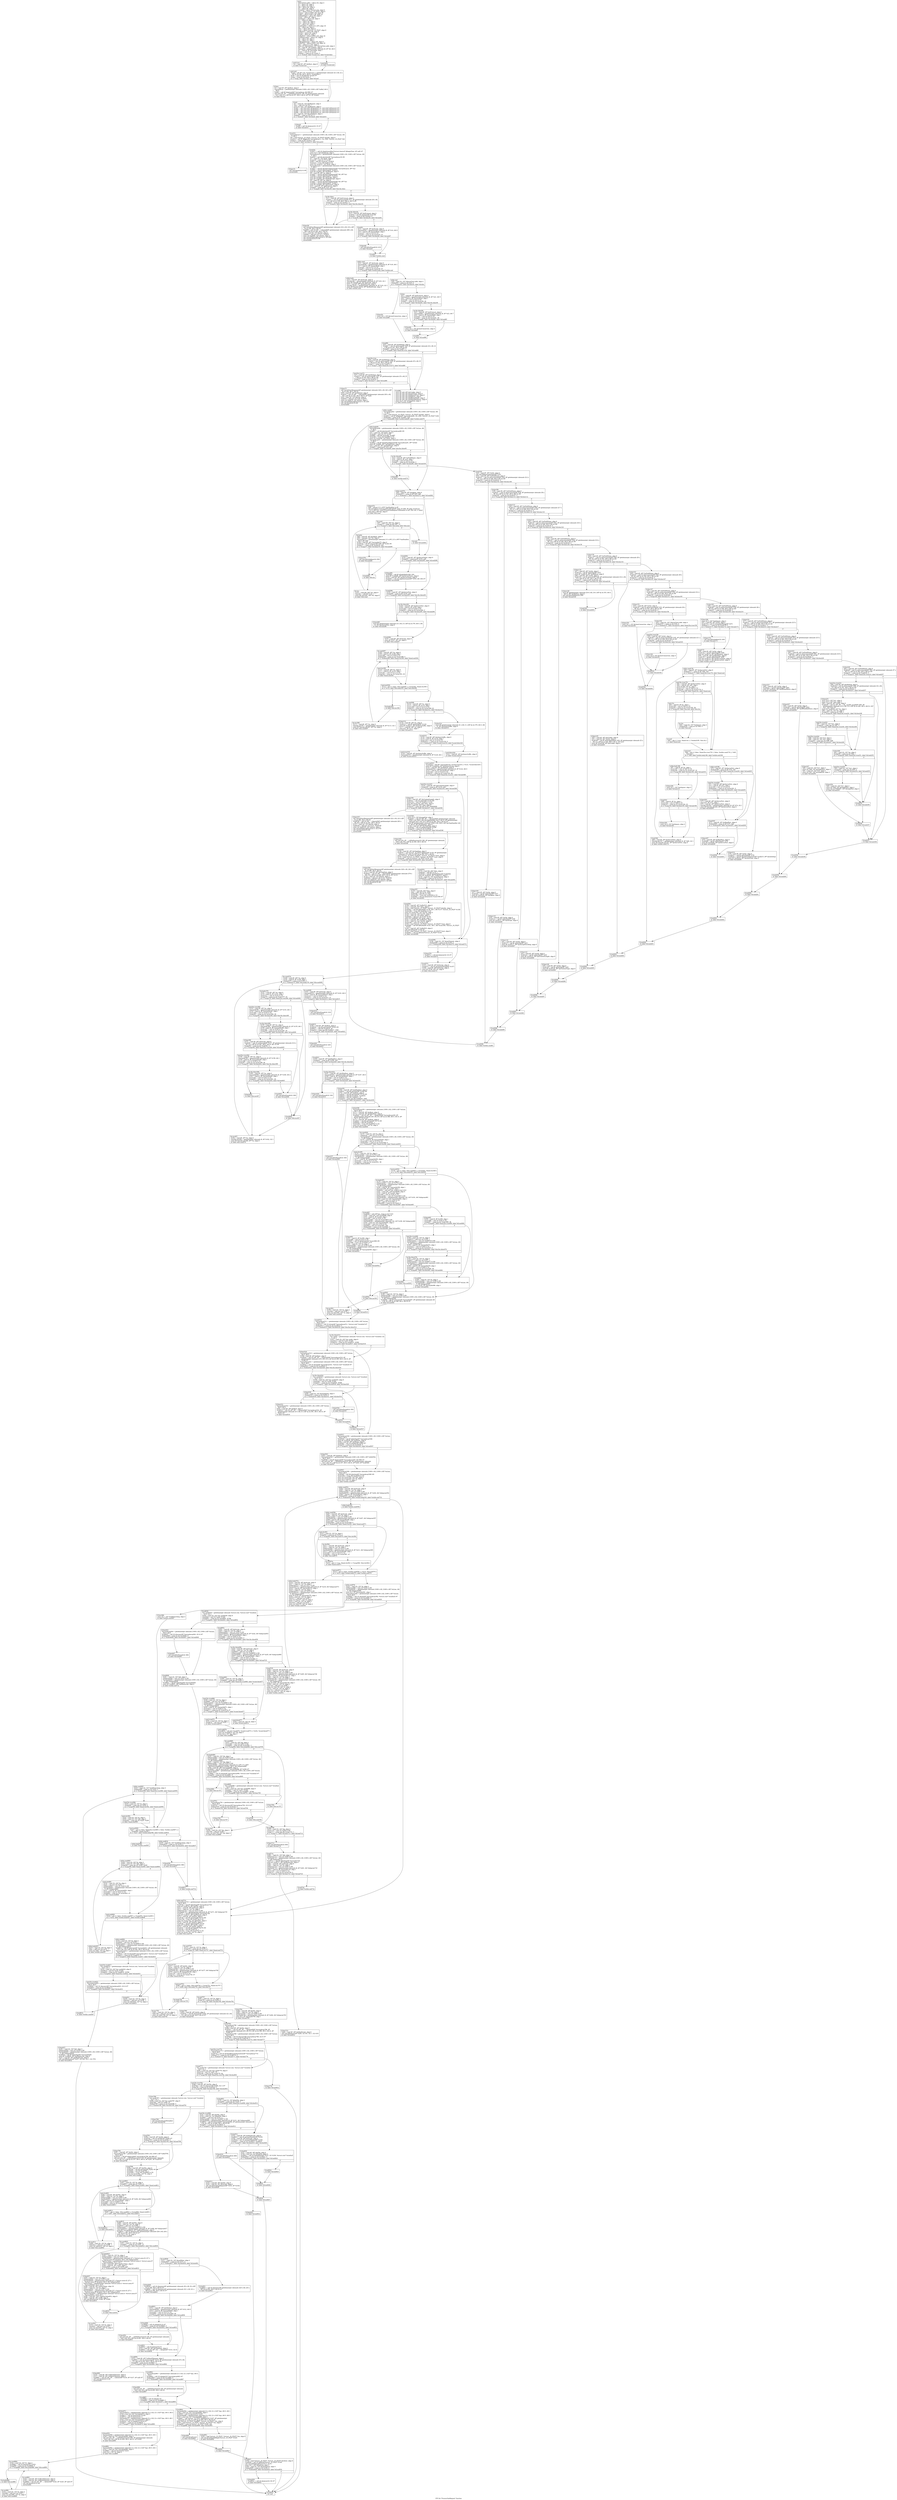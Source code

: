 digraph "CFG for 'ProcessOneRequest' function" {
	label="CFG for 'ProcessOneRequest' function";

	Node0xbaea80 [shape=record,label="{entry:\l  %forceClose.addr = alloca i32, align 4\l  %i = alloca i32, align 4\l  %j = alloca i32, align 4\l  %j0 = alloca i32, align 4\l  %z = alloca i8*, align 8\l  %statbuf = alloca %struct.stat, align 8\l  %in = alloca %struct._IO_FILE*, align 8\l  %zLine = alloca [1000 x i8], align 16\l  %zBuf = alloca [1000 x i8], align 16\l  %zFieldName = alloca i8*, align 8\l  %zVal = alloca i8*, align 8\l  %inSquare = alloca i32, align 4\l  %c = alloca i8, align 1\l  %x1 = alloca i32, align 4\l  %x2 = alloca i32, align 4\l  %n = alloca i32, align 4\l  %azDisallow = alloca [13 x i8*], align 16\l  %ii = alloca i64, align 8\l  %len = alloca i64, align 8\l  %out = alloca %struct._IO_FILE*, align 8\l  %zBuf333 = alloca i8*, align 8\l  %n334 = alloca i32, align 4\l  %c456 = alloca i8, align 1\l  %zBuf544 = alloca [1000 x i8], align 16\l  %stillSearching = alloca i32, align 4\l  %k = alloca i32, align 4\l  %jj = alloca i32, align 4\l  %zBaseFilename = alloca i8*, align 8\l  %zBuf795 = alloca [1000 x i8], align 16\l  %px = alloca [2 x i32], align 4\l  store i32 %forceClose, i32* %forceClose.addr, align 4\l  %0 = load i8*, i8** @zRoot, align 8\l  %arrayidx = getelementptr inbounds i8, i8* %0, i64 0\l  %1 = load i8, i8* %arrayidx, align 1\l  %conv = sext i8 %1 to i32\l  %tobool = icmp ne i32 %conv, 0\l  br i1 %tobool, label %cond.true, label %cond.false\l|{<s0>T|<s1>F}}"];
	Node0xbaea80:s0 -> Node0xb79500;
	Node0xbaea80:s1 -> Node0xb795e0;
	Node0xb79500 [shape=record,label="{cond.true:                                        \l  %2 = load i8*, i8** @zRoot, align 8\l  br label %cond.end\l}"];
	Node0xb79500 -> Node0xb79780;
	Node0xb795e0 [shape=record,label="{cond.false:                                       \l  br label %cond.end\l}"];
	Node0xb795e0 -> Node0xb79780;
	Node0xb79780 [shape=record,label="{cond.end:                                         \l  %cond = phi i8* [ %2, %cond.true ], [ getelementptr inbounds ([2 x i8], [2 x\l... i8]* @.str.336, i64 0, i64 0), %cond.false ]\l  %call = call i32 @chdir(i8* %cond) #7\l  %cmp = icmp ne i32 %call, 0\l  br i1 %cmp, label %if.then, label %if.end\l|{<s0>T|<s1>F}}"];
	Node0xb79780:s0 -> Node0xbb0e60;
	Node0xb79780:s1 -> Node0xbb0f30;
	Node0xbb0e60 [shape=record,label="{if.then:                                          \l  %3 = load i8*, i8** @zRoot, align 8\l  %arraydecay = getelementptr inbounds [1000 x i8], [1000 x i8]* %zBuf, i64 0,\l... i64 0\l  %call2 = call i8* @getcwd(i8* %arraydecay, i64 999) #7\l  call void (i32, i8*, ...) @Malfunction(i32 190, i8* getelementptr inbounds\l... ([31 x i8], [31 x i8]* @.str.337, i64 0, i64 0), i8* %3, i8* %call2)\l  br label %if.end\l}"];
	Node0xbb0e60 -> Node0xbb0f30;
	Node0xbb0f30 [shape=record,label="{if.end:                                           \l  %4 = load i32, i32* @nRequest, align 4\l  %inc = add nsw i32 %4, 1\l  store i32 %inc, i32* @nRequest, align 4\l  %call3 = call void (i32)* @signal(i32 14, void (i32)* @Timeout) #7\l  %call4 = call void (i32)* @signal(i32 11, void (i32)* @Timeout) #7\l  %call5 = call void (i32)* @signal(i32 13, void (i32)* @Timeout) #7\l  %call6 = call void (i32)* @signal(i32 24, void (i32)* @Timeout) #7\l  %5 = load i32, i32* @useTimeout, align 4\l  %tobool7 = icmp ne i32 %5, 0\l  br i1 %tobool7, label %if.then8, label %if.end10\l|{<s0>T|<s1>F}}"];
	Node0xbb0f30:s0 -> Node0xbaf8b0;
	Node0xbb0f30:s1 -> Node0xbb2590;
	Node0xbaf8b0 [shape=record,label="{if.then8:                                         \l  %call9 = call i32 @alarm(i32 15) #7\l  br label %if.end10\l}"];
	Node0xbaf8b0 -> Node0xbb2590;
	Node0xbb2590 [shape=record,label="{if.end10:                                         \l  %arraydecay11 = getelementptr inbounds [1000 x i8], [1000 x i8]* %zLine, i64\l... 0, i64 0\l  %6 = load %struct._IO_FILE*, %struct._IO_FILE** @stdin, align 8\l  %call12 = call i8* @fgets(i8* %arraydecay11, i32 1000, %struct._IO_FILE* %6)\l  %cmp13 = icmp eq i8* %call12, null\l  br i1 %cmp13, label %if.then15, label %if.end16\l|{<s0>T|<s1>F}}"];
	Node0xbb2590:s0 -> Node0xbb2d10;
	Node0xbb2590:s1 -> Node0xbb2df0;
	Node0xbb2d10 [shape=record,label="{if.then15:                                        \l  call void @exit(i32 0) #8\l  unreachable\l}"];
	Node0xbb2df0 [shape=record,label="{if.end16:                                         \l  %call17 = call i32 @gettimeofday(%struct.timeval* @beginTime, i8* null) #7\l  store i32 0, i32* @omitLog, align 4\l  %arraydecay18 = getelementptr inbounds [1000 x i8], [1000 x i8]* %zLine, i64\l... 0, i64 0\l  %call19 = call i64 @strlen(i8* %arraydecay18) #9\l  %7 = load i32, i32* @nIn, align 4\l  %conv20 = sext i32 %7 to i64\l  %add = add i64 %conv20, %call19\l  %conv21 = trunc i64 %add to i32\l  store i32 %conv21, i32* @nIn, align 4\l  %arraydecay22 = getelementptr inbounds [1000 x i8], [1000 x i8]* %zLine, i64\l... 0, i64 0\l  %call23 = call i8* @GetFirstElement(i8* %arraydecay22, i8** %z)\l  %call24 = call i8* @StrDup(i8* %call23)\l  store i8* %call24, i8** @zMethod, align 8\l  %8 = load i8*, i8** %z, align 8\l  %call25 = call i8* @GetFirstElement(i8* %8, i8** %z)\l  %call26 = call i8* @StrDup(i8* %call25)\l  store i8* %call26, i8** @zScript, align 8\l  store i8* %call26, i8** @zRealScript, align 8\l  %9 = load i8*, i8** %z, align 8\l  %call27 = call i8* @GetFirstElement(i8* %9, i8** %z)\l  %call28 = call i8* @StrDup(i8* %call27)\l  store i8* %call28, i8** @zProtocol, align 8\l  %10 = load i8*, i8** @zProtocol, align 8\l  %cmp29 = icmp eq i8* %10, null\l  br i1 %cmp29, label %if.then38, label %lor.lhs.false\l|{<s0>T|<s1>F}}"];
	Node0xbb2df0:s0 -> Node0xbb45e0;
	Node0xbb2df0:s1 -> Node0xbb4690;
	Node0xbb4690 [shape=record,label="{lor.lhs.false:                                    \l  %11 = load i8*, i8** @zProtocol, align 8\l  %call31 = call i32 @strncmp(i8* %11, i8* getelementptr inbounds ([6 x i8],\l... [6 x i8]* @.str.338, i64 0, i64 0), i64 5) #9\l  %cmp32 = icmp ne i32 %call31, 0\l  br i1 %cmp32, label %if.then38, label %lor.lhs.false34\l|{<s0>T|<s1>F}}"];
	Node0xbb4690:s0 -> Node0xbb45e0;
	Node0xbb4690:s1 -> Node0xbb4ab0;
	Node0xbb4ab0 [shape=record,label="{lor.lhs.false34:                                  \l  %12 = load i8*, i8** @zProtocol, align 8\l  %call35 = call i64 @strlen(i8* %12) #9\l  %cmp36 = icmp ne i64 %call35, 8\l  br i1 %cmp36, label %if.then38, label %if.end41\l|{<s0>T|<s1>F}}"];
	Node0xbb4ab0:s0 -> Node0xbb45e0;
	Node0xbb4ab0:s1 -> Node0xbb4dc0;
	Node0xbb45e0 [shape=record,label="{if.then38:                                        \l  call void @StartResponse(i8* getelementptr inbounds ([16 x i8], [16 x i8]*\l... @.str.339, i64 0, i64 0))\l  %call39 = call i32 (i8*, ...) @printf(i8* getelementptr inbounds ([99 x i8],\l... [99 x i8]* @.str.340, i64 0, i64 0))\l  %13 = load i32, i32* @nOut, align 4\l  %add40 = add nsw i32 %13, %call39\l  store i32 %add40, i32* @nOut, align 4\l  call void @MakeLogEntry(i32 0, i32 200)\l  call void @exit(i32 0) #8\l  unreachable\l}"];
	Node0xbb4dc0 [shape=record,label="{if.end41:                                         \l  %14 = load i8*, i8** @zScript, align 8\l  %arrayidx42 = getelementptr inbounds i8, i8* %14, i64 0\l  %15 = load i8, i8* %arrayidx42, align 1\l  %conv43 = sext i8 %15 to i32\l  %cmp44 = icmp ne i32 %conv43, 47\l  br i1 %cmp44, label %if.then46, label %if.end47\l|{<s0>T|<s1>F}}"];
	Node0xbb4dc0:s0 -> Node0xbb5b80;
	Node0xbb4dc0:s1 -> Node0xbb5c60;
	Node0xbb5b80 [shape=record,label="{if.then46:                                        \l  call void @NotFound(i32 210)\l  br label %if.end47\l}"];
	Node0xbb5b80 -> Node0xbb5c60;
	Node0xbb5c60 [shape=record,label="{if.end47:                                         \l  br label %while.cond\l}"];
	Node0xbb5c60 -> Node0xbb6040;
	Node0xbb6040 [shape=record,label="{while.cond:                                       \l  %16 = load i8*, i8** @zScript, align 8\l  %arrayidx48 = getelementptr inbounds i8, i8* %16, i64 1\l  %17 = load i8, i8* %arrayidx48, align 1\l  %conv49 = sext i8 %17 to i32\l  %cmp50 = icmp eq i32 %conv49, 47\l  br i1 %cmp50, label %while.body, label %while.end\l|{<s0>T|<s1>F}}"];
	Node0xbb6040:s0 -> Node0xbb6350;
	Node0xbb6040:s1 -> Node0xbb6430;
	Node0xbb6350 [shape=record,label="{while.body:                                       \l  %18 = load i8*, i8** @zScript, align 8\l  %incdec.ptr = getelementptr inbounds i8, i8* %18, i32 1\l  store i8* %incdec.ptr, i8** @zScript, align 8\l  %19 = load i8*, i8** @zRealScript, align 8\l  %incdec.ptr52 = getelementptr inbounds i8, i8* %19, i32 1\l  store i8* %incdec.ptr52, i8** @zRealScript, align 8\l  br label %while.cond\l}"];
	Node0xbb6350 -> Node0xbb6040;
	Node0xbb6430 [shape=record,label="{while.end:                                        \l  %20 = load i32, i32* %forceClose.addr, align 4\l  %tobool53 = icmp ne i32 %20, 0\l  br i1 %tobool53, label %if.then54, label %if.else\l|{<s0>T|<s1>F}}"];
	Node0xbb6430:s0 -> Node0xbb1f70;
	Node0xbb6430:s1 -> Node0xbb2050;
	Node0xbb1f70 [shape=record,label="{if.then54:                                        \l  store i32 1, i32* @closeConnection, align 4\l  br label %if.end66\l}"];
	Node0xbb1f70 -> Node0xbb2260;
	Node0xbb2050 [shape=record,label="{if.else:                                          \l  %21 = load i8*, i8** @zProtocol, align 8\l  %arrayidx55 = getelementptr inbounds i8, i8* %21, i64 5\l  %22 = load i8, i8* %arrayidx55, align 1\l  %conv56 = sext i8 %22 to i32\l  %cmp57 = icmp slt i32 %conv56, 49\l  br i1 %cmp57, label %if.then64, label %lor.lhs.false59\l|{<s0>T|<s1>F}}"];
	Node0xbb2050:s0 -> Node0xbb74f0;
	Node0xbb2050:s1 -> Node0xbb75a0;
	Node0xbb75a0 [shape=record,label="{lor.lhs.false59:                                  \l  %23 = load i8*, i8** @zProtocol, align 8\l  %arrayidx60 = getelementptr inbounds i8, i8* %23, i64 7\l  %24 = load i8, i8* %arrayidx60, align 1\l  %conv61 = sext i8 %24 to i32\l  %cmp62 = icmp slt i32 %conv61, 49\l  br i1 %cmp62, label %if.then64, label %if.end65\l|{<s0>T|<s1>F}}"];
	Node0xbb75a0:s0 -> Node0xbb74f0;
	Node0xbb75a0:s1 -> Node0xbb7960;
	Node0xbb74f0 [shape=record,label="{if.then64:                                        \l  store i32 1, i32* @closeConnection, align 4\l  br label %if.end65\l}"];
	Node0xbb74f0 -> Node0xbb7960;
	Node0xbb7960 [shape=record,label="{if.end65:                                         \l  br label %if.end66\l}"];
	Node0xbb7960 -> Node0xbb2260;
	Node0xbb2260 [shape=record,label="{if.end66:                                         \l  %25 = load i8*, i8** @zMethod, align 8\l  %call67 = call i32 @strcmp(i8* %25, i8* getelementptr inbounds ([4 x i8], [4\l... x i8]* @.str.341, i64 0, i64 0)) #9\l  %cmp68 = icmp ne i32 %call67, 0\l  br i1 %cmp68, label %land.lhs.true, label %if.end80\l|{<s0>T|<s1>F}}"];
	Node0xbb2260:s0 -> Node0xbb7dc0;
	Node0xbb2260:s1 -> Node0xbb7e70;
	Node0xbb7dc0 [shape=record,label="{land.lhs.true:                                    \l  %26 = load i8*, i8** @zMethod, align 8\l  %call70 = call i32 @strcmp(i8* %26, i8* getelementptr inbounds ([5 x i8], [5\l... x i8]* @.str.342, i64 0, i64 0)) #9\l  %cmp71 = icmp ne i32 %call70, 0\l  br i1 %cmp71, label %land.lhs.true73, label %if.end80\l|{<s0>T|<s1>F}}"];
	Node0xbb7dc0:s0 -> Node0xbb8220;
	Node0xbb7dc0:s1 -> Node0xbb7e70;
	Node0xbb8220 [shape=record,label="{land.lhs.true73:                                  \l  %27 = load i8*, i8** @zMethod, align 8\l  %call74 = call i32 @strcmp(i8* %27, i8* getelementptr inbounds ([5 x i8], [5\l... x i8]* @.str.343, i64 0, i64 0)) #9\l  %cmp75 = icmp ne i32 %call74, 0\l  br i1 %cmp75, label %if.then77, label %if.end80\l|{<s0>T|<s1>F}}"];
	Node0xbb8220:s0 -> Node0xbb8600;
	Node0xbb8220:s1 -> Node0xbb7e70;
	Node0xbb8600 [shape=record,label="{if.then77:                                        \l  call void @StartResponse(i8* getelementptr inbounds ([20 x i8], [20 x i8]*\l... @.str.344, i64 0, i64 0))\l  %28 = load i8*, i8** @zMethod, align 8\l  %call78 = call i32 (i8*, ...) @printf(i8* getelementptr inbounds ([93 x i8],\l... [93 x i8]* @.str.345, i64 0, i64 0), i8* %28)\l  %29 = load i32, i32* @nOut, align 4\l  %add79 = add nsw i32 %29, %call78\l  store i32 %add79, i32* @nOut, align 4\l  call void @MakeLogEntry(i32 0, i32 220)\l  call void @exit(i32 0) #8\l  unreachable\l}"];
	Node0xbb7e70 [shape=record,label="{if.end80:                                         \l  store i8* null, i8** @zCookie, align 8\l  store i8* null, i8** @zAuthType, align 8\l  store i8* null, i8** @zRemoteUser, align 8\l  store i8* null, i8** @zReferer, align 8\l  store i8* null, i8** @zIfNoneMatch, align 8\l  store i8* null, i8** @zIfModifiedSince, align 8\l  store i32 0, i32* @rangeEnd, align 4\l  br label %while.cond81\l}"];
	Node0xbb7e70 -> Node0xbb91e0;
	Node0xbb91e0 [shape=record,label="{while.cond81:                                     \l  %arraydecay82 = getelementptr inbounds [1000 x i8], [1000 x i8]* %zLine, i64\l... 0, i64 0\l  %30 = load %struct._IO_FILE*, %struct._IO_FILE** @stdin, align 8\l  %call83 = call i8* @fgets(i8* %arraydecay82, i32 1000, %struct._IO_FILE* %30)\l  %tobool84 = icmp ne i8* %call83, null\l  br i1 %tobool84, label %while.body85, label %while.end270\l|{<s0>T|<s1>F}}"];
	Node0xbb91e0:s0 -> Node0xbb94f0;
	Node0xbb91e0:s1 -> Node0xbb95d0;
	Node0xbb94f0 [shape=record,label="{while.body85:                                     \l  %arraydecay86 = getelementptr inbounds [1000 x i8], [1000 x i8]* %zLine, i64\l... 0, i64 0\l  %call87 = call i64 @strlen(i8* %arraydecay86) #9\l  %31 = load i32, i32* @nIn, align 4\l  %conv88 = sext i32 %31 to i64\l  %add89 = add i64 %conv88, %call87\l  %conv90 = trunc i64 %add89 to i32\l  store i32 %conv90, i32* @nIn, align 4\l  %arraydecay91 = getelementptr inbounds [1000 x i8], [1000 x i8]* %zLine, i64\l... 0, i64 0\l  %call92 = call i8* @GetFirstElement(i8* %arraydecay91, i8** %zVal)\l  store i8* %call92, i8** %zFieldName, align 8\l  %32 = load i8*, i8** %zFieldName, align 8\l  %cmp93 = icmp eq i8* %32, null\l  br i1 %cmp93, label %if.then99, label %lor.lhs.false95\l|{<s0>T|<s1>F}}"];
	Node0xbb94f0:s0 -> Node0xbb9e90;
	Node0xbb94f0:s1 -> Node0xbb9f40;
	Node0xbb9f40 [shape=record,label="{lor.lhs.false95:                                  \l  %33 = load i8*, i8** %zFieldName, align 8\l  %34 = load i8, i8* %33, align 1\l  %conv96 = sext i8 %34 to i32\l  %cmp97 = icmp eq i32 %conv96, 0\l  br i1 %cmp97, label %if.then99, label %if.end100\l|{<s0>T|<s1>F}}"];
	Node0xbb9f40:s0 -> Node0xbb9e90;
	Node0xbb9f40:s1 -> Node0xbba250;
	Node0xbb9e90 [shape=record,label="{if.then99:                                        \l  br label %while.end270\l}"];
	Node0xbb9e90 -> Node0xbb95d0;
	Node0xbba250 [shape=record,label="{if.end100:                                        \l  %35 = load i8*, i8** %zVal, align 8\l  call void @RemoveNewline(i8* %35)\l  %36 = load i8*, i8** %zFieldName, align 8\l  %call101 = call i32 @strcasecmp(i8* %36, i8* getelementptr inbounds ([12 x\l... i8], [12 x i8]* @.str.346, i64 0, i64 0)) #9\l  %cmp102 = icmp eq i32 %call101, 0\l  br i1 %cmp102, label %if.then104, label %if.else106\l|{<s0>T|<s1>F}}"];
	Node0xbba250:s0 -> Node0xbba9a0;
	Node0xbba250:s1 -> Node0xbbaa80;
	Node0xbba9a0 [shape=record,label="{if.then104:                                       \l  %37 = load i8*, i8** %zVal, align 8\l  %call105 = call i8* @StrDup(i8* %37)\l  store i8* %call105, i8** @zAgent, align 8\l  br label %if.end269\l}"];
	Node0xbba9a0 -> Node0xbbad60;
	Node0xbbaa80 [shape=record,label="{if.else106:                                       \l  %38 = load i8*, i8** %zFieldName, align 8\l  %call107 = call i32 @strcasecmp(i8* %38, i8* getelementptr inbounds ([8 x\l... i8], [8 x i8]* @.str.347, i64 0, i64 0)) #9\l  %cmp108 = icmp eq i32 %call107, 0\l  br i1 %cmp108, label %if.then110, label %if.else112\l|{<s0>T|<s1>F}}"];
	Node0xbbaa80:s0 -> Node0xbbb0e0;
	Node0xbbaa80:s1 -> Node0xbbb1c0;
	Node0xbbb0e0 [shape=record,label="{if.then110:                                       \l  %39 = load i8*, i8** %zVal, align 8\l  %call111 = call i8* @StrDup(i8* %39)\l  store i8* %call111, i8** @zAccept, align 8\l  br label %if.end268\l}"];
	Node0xbbb0e0 -> Node0xbbb4a0;
	Node0xbbb1c0 [shape=record,label="{if.else112:                                       \l  %40 = load i8*, i8** %zFieldName, align 8\l  %call113 = call i32 @strcasecmp(i8* %40, i8* getelementptr inbounds ([17 x\l... i8], [17 x i8]* @.str.348, i64 0, i64 0)) #9\l  %cmp114 = icmp eq i32 %call113, 0\l  br i1 %cmp114, label %if.then116, label %if.else118\l|{<s0>T|<s1>F}}"];
	Node0xbbb1c0:s0 -> Node0xbbb820;
	Node0xbbb1c0:s1 -> Node0xbbb900;
	Node0xbbb820 [shape=record,label="{if.then116:                                       \l  %41 = load i8*, i8** %zVal, align 8\l  %call117 = call i8* @StrDup(i8* %41)\l  store i8* %call117, i8** @zAcceptEncoding, align 8\l  br label %if.end267\l}"];
	Node0xbbb820 -> Node0xbbbc10;
	Node0xbbb900 [shape=record,label="{if.else118:                                       \l  %42 = load i8*, i8** %zFieldName, align 8\l  %call119 = call i32 @strcasecmp(i8* %42, i8* getelementptr inbounds ([16 x\l... i8], [16 x i8]* @.str.349, i64 0, i64 0)) #9\l  %cmp120 = icmp eq i32 %call119, 0\l  br i1 %cmp120, label %if.then122, label %if.else124\l|{<s0>T|<s1>F}}"];
	Node0xbbb900:s0 -> Node0xbbbf60;
	Node0xbbb900:s1 -> Node0xbbc040;
	Node0xbbbf60 [shape=record,label="{if.then122:                                       \l  %43 = load i8*, i8** %zVal, align 8\l  %call123 = call i8* @StrDup(i8* %43)\l  store i8* %call123, i8** @zContentLength, align 8\l  br label %if.end266\l}"];
	Node0xbbbf60 -> Node0xbbc320;
	Node0xbbc040 [shape=record,label="{if.else124:                                       \l  %44 = load i8*, i8** %zFieldName, align 8\l  %call125 = call i32 @strcasecmp(i8* %44, i8* getelementptr inbounds ([14 x\l... i8], [14 x i8]* @.str.350, i64 0, i64 0)) #9\l  %cmp126 = icmp eq i32 %call125, 0\l  br i1 %cmp126, label %if.then128, label %if.else130\l|{<s0>T|<s1>F}}"];
	Node0xbbc040:s0 -> Node0xbbc6a0;
	Node0xbbc040:s1 -> Node0xbbc780;
	Node0xbbc6a0 [shape=record,label="{if.then128:                                       \l  %45 = load i8*, i8** %zVal, align 8\l  %call129 = call i8* @StrDup(i8* %45)\l  store i8* %call129, i8** @zContentType, align 8\l  br label %if.end265\l}"];
	Node0xbbc6a0 -> Node0xbbca60;
	Node0xbbc780 [shape=record,label="{if.else130:                                       \l  %46 = load i8*, i8** %zFieldName, align 8\l  %call131 = call i32 @strcasecmp(i8* %46, i8* getelementptr inbounds ([9 x\l... i8], [9 x i8]* @.str.351, i64 0, i64 0)) #9\l  %cmp132 = icmp eq i32 %call131, 0\l  br i1 %cmp132, label %if.then134, label %if.else141\l|{<s0>T|<s1>F}}"];
	Node0xbbc780:s0 -> Node0xbbcde0;
	Node0xbbc780:s1 -> Node0xbbcec0;
	Node0xbbcde0 [shape=record,label="{if.then134:                                       \l  %47 = load i8*, i8** %zVal, align 8\l  %call135 = call i8* @StrDup(i8* %47)\l  store i8* %call135, i8** @zReferer, align 8\l  %48 = load i8*, i8** %zVal, align 8\l  %call136 = call i8* @strstr(i8* %48, i8* getelementptr inbounds ([12 x i8],\l... [12 x i8]* @.str.352, i64 0, i64 0)) #9\l  %cmp137 = icmp ne i8* %call136, null\l  br i1 %cmp137, label %if.then139, label %if.end140\l|{<s0>T|<s1>F}}"];
	Node0xbbcde0:s0 -> Node0xbbd580;
	Node0xbbcde0:s1 -> Node0xbbd660;
	Node0xbbd580 [shape=record,label="{if.then139:                                       \l  store i8* getelementptr inbounds ([16 x i8], [16 x i8]* @.str.353, i64 0,\l... i64 0), i8** @zReferer, align 8\l  call void @Forbidden(i32 230)\l  br label %if.end140\l}"];
	Node0xbbd580 -> Node0xbbd660;
	Node0xbbd660 [shape=record,label="{if.end140:                                        \l  br label %if.end264\l}"];
	Node0xbbd660 -> Node0xbbdb40;
	Node0xbbcec0 [shape=record,label="{if.else141:                                       \l  %49 = load i8*, i8** %zFieldName, align 8\l  %call142 = call i32 @strcasecmp(i8* %49, i8* getelementptr inbounds ([8 x\l... i8], [8 x i8]* @.str.354, i64 0, i64 0)) #9\l  %cmp143 = icmp eq i32 %call142, 0\l  br i1 %cmp143, label %if.then145, label %if.else147\l|{<s0>T|<s1>F}}"];
	Node0xbbcec0:s0 -> Node0xbbde40;
	Node0xbbcec0:s1 -> Node0xbbdf20;
	Node0xbbde40 [shape=record,label="{if.then145:                                       \l  %50 = load i8*, i8** @zCookie, align 8\l  %51 = load i8*, i8** %zVal, align 8\l  %call146 = call i8* @StrAppend(i8* %50, i8* getelementptr inbounds ([3 x\l... i8], [3 x i8]* @.str.355, i64 0, i64 0), i8* %51)\l  store i8* %call146, i8** @zCookie, align 8\l  br label %if.end263\l}"];
	Node0xbbde40 -> Node0xbbe480;
	Node0xbbdf20 [shape=record,label="{if.else147:                                       \l  %52 = load i8*, i8** %zFieldName, align 8\l  %call148 = call i32 @strcasecmp(i8* %52, i8* getelementptr inbounds ([12 x\l... i8], [12 x i8]* @.str.356, i64 0, i64 0)) #9\l  %cmp149 = icmp eq i32 %call148, 0\l  br i1 %cmp149, label %if.then151, label %if.else165\l|{<s0>T|<s1>F}}"];
	Node0xbbdf20:s0 -> Node0xbbe7e0;
	Node0xbbdf20:s1 -> Node0xbbe8c0;
	Node0xbbe7e0 [shape=record,label="{if.then151:                                       \l  %53 = load i8*, i8** %zVal, align 8\l  %call152 = call i32 @strcasecmp(i8* %53, i8* getelementptr inbounds ([6 x\l... i8], [6 x i8]* @.str.357, i64 0, i64 0)) #9\l  %cmp153 = icmp eq i32 %call152, 0\l  br i1 %cmp153, label %if.then155, label %if.else156\l|{<s0>T|<s1>F}}"];
	Node0xbbe7e0:s0 -> Node0xbbec70;
	Node0xbbe7e0:s1 -> Node0xbb6930;
	Node0xbbec70 [shape=record,label="{if.then155:                                       \l  store i32 1, i32* @closeConnection, align 4\l  br label %if.end164\l}"];
	Node0xbbec70 -> Node0xbb6b50;
	Node0xbb6930 [shape=record,label="{if.else156:                                       \l  %54 = load i32, i32* %forceClose.addr, align 4\l  %tobool157 = icmp ne i32 %54, 0\l  br i1 %tobool157, label %if.end163, label %land.lhs.true158\l|{<s0>T|<s1>F}}"];
	Node0xbb6930:s0 -> Node0xbb6ca0;
	Node0xbb6930:s1 -> Node0xbb6db0;
	Node0xbb6db0 [shape=record,label="{land.lhs.true158:                                 \l  %55 = load i8*, i8** %zVal, align 8\l  %call159 = call i32 @strcasecmp(i8* %55, i8* getelementptr inbounds ([11 x\l... i8], [11 x i8]* @.str.358, i64 0, i64 0)) #9\l  %cmp160 = icmp eq i32 %call159, 0\l  br i1 %cmp160, label %if.then162, label %if.end163\l|{<s0>T|<s1>F}}"];
	Node0xbb6db0:s0 -> Node0xbb7190;
	Node0xbb6db0:s1 -> Node0xbb6ca0;
	Node0xbb7190 [shape=record,label="{if.then162:                                       \l  store i32 0, i32* @closeConnection, align 4\l  br label %if.end163\l}"];
	Node0xbb7190 -> Node0xbb6ca0;
	Node0xbb6ca0 [shape=record,label="{if.end163:                                        \l  br label %if.end164\l}"];
	Node0xbb6ca0 -> Node0xbb6b50;
	Node0xbb6b50 [shape=record,label="{if.end164:                                        \l  br label %if.end262\l}"];
	Node0xbb6b50 -> Node0xbb7350;
	Node0xbbe8c0 [shape=record,label="{if.else165:                                       \l  %56 = load i8*, i8** %zFieldName, align 8\l  %call166 = call i32 @strcasecmp(i8* %56, i8* getelementptr inbounds ([6 x\l... i8], [6 x i8]* @.str.359, i64 0, i64 0)) #9\l  %cmp167 = icmp eq i32 %call166, 0\l  br i1 %cmp167, label %if.then169, label %if.else210\l|{<s0>T|<s1>F}}"];
	Node0xbbe8c0:s0 -> Node0xbc0690;
	Node0xbbe8c0:s1 -> Node0xbc0740;
	Node0xbc0690 [shape=record,label="{if.then169:                                       \l  store i32 0, i32* %inSquare, align 4\l  %57 = load i8*, i8** %zVal, align 8\l  %call170 = call i32 @sanitizeString(i8* %57)\l  %tobool171 = icmp ne i32 %call170, 0\l  br i1 %tobool171, label %if.then172, label %if.end173\l|{<s0>T|<s1>F}}"];
	Node0xbc0690:s0 -> Node0xbc0c10;
	Node0xbc0690:s1 -> Node0xbc0cf0;
	Node0xbc0c10 [shape=record,label="{if.then172:                                       \l  call void @Forbidden(i32 240)\l  br label %if.end173\l}"];
	Node0xbc0c10 -> Node0xbc0cf0;
	Node0xbc0cf0 [shape=record,label="{if.end173:                                        \l  %58 = load i8*, i8** %zVal, align 8\l  %call174 = call i8* @StrDup(i8* %58)\l  store i8* %call174, i8** @zHttpHost, align 8\l  %59 = load i8*, i8** @zHttpHost, align 8\l  %call175 = call i8* @StrDup(i8* %59)\l  store i8* %call175, i8** @zServerName, align 8\l  store i8* %call175, i8** @zServerPort, align 8\l  br label %while.cond176\l}"];
	Node0xbc0cf0 -> Node0xbc12f0;
	Node0xbc12f0 [shape=record,label="{while.cond176:                                    \l  %60 = load i8*, i8** @zServerPort, align 8\l  %tobool177 = icmp ne i8* %60, null\l  br i1 %tobool177, label %land.lhs.true178, label %land.end\l|{<s0>T|<s1>F}}"];
	Node0xbc12f0:s0 -> Node0xbc1500;
	Node0xbc12f0:s1 -> Node0xbc1600;
	Node0xbc1500 [shape=record,label="{land.lhs.true178:                                 \l  %61 = load i8*, i8** @zServerPort, align 8\l  %62 = load i8, i8* %61, align 1\l  store i8 %62, i8* %c, align 1\l  %conv179 = sext i8 %62 to i32\l  %cmp180 = icmp ne i32 %conv179, 0\l  br i1 %cmp180, label %land.rhs, label %land.end\l|{<s0>T|<s1>F}}"];
	Node0xbc1500:s0 -> Node0xbc1970;
	Node0xbc1500:s1 -> Node0xbc1600;
	Node0xbc1970 [shape=record,label="{land.rhs:                                         \l  %63 = load i8, i8* %c, align 1\l  %conv182 = sext i8 %63 to i32\l  %cmp183 = icmp ne i32 %conv182, 58\l  br i1 %cmp183, label %lor.end, label %lor.rhs\l|{<s0>T|<s1>F}}"];
	Node0xbc1970:s0 -> Node0xbc1bc0;
	Node0xbc1970:s1 -> Node0xbc1c90;
	Node0xbc1c90 [shape=record,label="{lor.rhs:                                          \l  %64 = load i32, i32* %inSquare, align 4\l  %tobool185 = icmp ne i32 %64, 0\l  br label %lor.end\l}"];
	Node0xbc1c90 -> Node0xbc1bc0;
	Node0xbc1bc0 [shape=record,label="{lor.end:                                          \l  %65 = phi i1 [ true, %land.rhs ], [ %tobool185, %lor.rhs ]\l  br label %land.end\l}"];
	Node0xbc1bc0 -> Node0xbc1600;
	Node0xbc1600 [shape=record,label="{land.end:                                         \l  %66 = phi i1 [ false, %land.lhs.true178 ], [ false, %while.cond176 ], [ %65,\l... %lor.end ]\l  br i1 %66, label %while.body186, label %while.end198\l|{<s0>T|<s1>F}}"];
	Node0xbc1600:s0 -> Node0xbc20b0;
	Node0xbc1600:s1 -> Node0xbc2100;
	Node0xbc20b0 [shape=record,label="{while.body186:                                    \l  %67 = load i8, i8* %c, align 1\l  %conv187 = sext i8 %67 to i32\l  %cmp188 = icmp eq i32 %conv187, 91\l  br i1 %cmp188, label %if.then190, label %if.end191\l|{<s0>T|<s1>F}}"];
	Node0xbc20b0:s0 -> Node0xbc2380;
	Node0xbc20b0:s1 -> Node0xbc2460;
	Node0xbc2380 [shape=record,label="{if.then190:                                       \l  store i32 1, i32* %inSquare, align 4\l  br label %if.end191\l}"];
	Node0xbc2380 -> Node0xbc2460;
	Node0xbc2460 [shape=record,label="{if.end191:                                        \l  %68 = load i8, i8* %c, align 1\l  %conv192 = sext i8 %68 to i32\l  %cmp193 = icmp eq i32 %conv192, 93\l  br i1 %cmp193, label %if.then195, label %if.end196\l|{<s0>T|<s1>F}}"];
	Node0xbc2460:s0 -> Node0xbc2790;
	Node0xbc2460:s1 -> Node0xbc2870;
	Node0xbc2790 [shape=record,label="{if.then195:                                       \l  store i32 0, i32* %inSquare, align 4\l  br label %if.end196\l}"];
	Node0xbc2790 -> Node0xbc2870;
	Node0xbc2870 [shape=record,label="{if.end196:                                        \l  %69 = load i8*, i8** @zServerPort, align 8\l  %incdec.ptr197 = getelementptr inbounds i8, i8* %69, i32 1\l  store i8* %incdec.ptr197, i8** @zServerPort, align 8\l  br label %while.cond176\l}"];
	Node0xbc2870 -> Node0xbc12f0;
	Node0xbc2100 [shape=record,label="{while.end198:                                     \l  %70 = load i8*, i8** @zServerPort, align 8\l  %tobool199 = icmp ne i8* %70, null\l  br i1 %tobool199, label %land.lhs.true200, label %if.end205\l|{<s0>T|<s1>F}}"];
	Node0xbc2100:s0 -> Node0xbc2cc0;
	Node0xbc2100:s1 -> Node0xbc2dc0;
	Node0xbc2cc0 [shape=record,label="{land.lhs.true200:                                 \l  %71 = load i8*, i8** @zServerPort, align 8\l  %72 = load i8, i8* %71, align 1\l  %conv201 = sext i8 %72 to i32\l  %tobool202 = icmp ne i32 %conv201, 0\l  br i1 %tobool202, label %if.then203, label %if.end205\l|{<s0>T|<s1>F}}"];
	Node0xbc2cc0:s0 -> Node0xbc3090;
	Node0xbc2cc0:s1 -> Node0xbc2dc0;
	Node0xbc3090 [shape=record,label="{if.then203:                                       \l  %73 = load i8*, i8** @zServerPort, align 8\l  store i8 0, i8* %73, align 1\l  %74 = load i8*, i8** @zServerPort, align 8\l  %incdec.ptr204 = getelementptr inbounds i8, i8* %74, i32 1\l  store i8* %incdec.ptr204, i8** @zServerPort, align 8\l  br label %if.end205\l}"];
	Node0xbc3090 -> Node0xbc2dc0;
	Node0xbc2dc0 [shape=record,label="{if.end205:                                        \l  %75 = load i8*, i8** @zRealPort, align 8\l  %tobool206 = icmp ne i8* %75, null\l  br i1 %tobool206, label %if.then207, label %if.end209\l|{<s0>T|<s1>F}}"];
	Node0xbc2dc0:s0 -> Node0xbc34e0;
	Node0xbc2dc0:s1 -> Node0xbc35c0;
	Node0xbc34e0 [shape=record,label="{if.then207:                                       \l  %76 = load i8*, i8** @zRealPort, align 8\l  %call208 = call i8* @StrDup(i8* %76)\l  store i8* %call208, i8** @zServerPort, align 8\l  br label %if.end209\l}"];
	Node0xbc34e0 -> Node0xbc35c0;
	Node0xbc35c0 [shape=record,label="{if.end209:                                        \l  br label %if.end261\l}"];
	Node0xbc35c0 -> Node0xbc3900;
	Node0xbc0740 [shape=record,label="{if.else210:                                       \l  %77 = load i8*, i8** %zFieldName, align 8\l  %call211 = call i32 @strcasecmp(i8* %77, i8* getelementptr inbounds ([15 x\l... i8], [15 x i8]* @.str.360, i64 0, i64 0)) #9\l  %cmp212 = icmp eq i32 %call211, 0\l  br i1 %cmp212, label %if.then214, label %if.else217\l|{<s0>T|<s1>F}}"];
	Node0xbc0740:s0 -> Node0xbc3c20;
	Node0xbc0740:s1 -> Node0xbc3d00;
	Node0xbc3c20 [shape=record,label="{if.then214:                                       \l  %78 = load i8*, i8** %zVal, align 8\l  %call215 = call i8* @StrDup(i8* %78)\l  %call216 = call i8* @GetFirstElement(i8* %call215, i8** @zAuthArg)\l  store i8* %call216, i8** @zAuthType, align 8\l  br label %if.end260\l}"];
	Node0xbc3c20 -> Node0xbc4140;
	Node0xbc3d00 [shape=record,label="{if.else217:                                       \l  %79 = load i8*, i8** %zFieldName, align 8\l  %call218 = call i32 @strcasecmp(i8* %79, i8* getelementptr inbounds ([15 x\l... i8], [15 x i8]* @.str.361, i64 0, i64 0)) #9\l  %cmp219 = icmp eq i32 %call218, 0\l  br i1 %cmp219, label %if.then221, label %if.else223\l|{<s0>T|<s1>F}}"];
	Node0xbc3d00:s0 -> Node0xbc4470;
	Node0xbc3d00:s1 -> Node0xbc4550;
	Node0xbc4470 [shape=record,label="{if.then221:                                       \l  %80 = load i8*, i8** %zVal, align 8\l  %call222 = call i8* @StrDup(i8* %80)\l  store i8* %call222, i8** @zIfNoneMatch, align 8\l  br label %if.end259\l}"];
	Node0xbc4470 -> Node0xbc4830;
	Node0xbc4550 [shape=record,label="{if.else223:                                       \l  %81 = load i8*, i8** %zFieldName, align 8\l  %call224 = call i32 @strcasecmp(i8* %81, i8* getelementptr inbounds ([19 x\l... i8], [19 x i8]* @.str.362, i64 0, i64 0)) #9\l  %cmp225 = icmp eq i32 %call224, 0\l  br i1 %cmp225, label %if.then227, label %if.else229\l|{<s0>T|<s1>F}}"];
	Node0xbc4550:s0 -> Node0xbc4bb0;
	Node0xbc4550:s1 -> Node0xbc4c90;
	Node0xbc4bb0 [shape=record,label="{if.then227:                                       \l  %82 = load i8*, i8** %zVal, align 8\l  %call228 = call i8* @StrDup(i8* %82)\l  store i8* %call228, i8** @zIfModifiedSince, align 8\l  br label %if.end258\l}"];
	Node0xbc4bb0 -> Node0xbc4fd0;
	Node0xbc4c90 [shape=record,label="{if.else229:                                       \l  %83 = load i8*, i8** %zFieldName, align 8\l  %call230 = call i32 @strcasecmp(i8* %83, i8* getelementptr inbounds ([7 x\l... i8], [7 x i8]* @.str.363, i64 0, i64 0)) #9\l  %cmp231 = icmp eq i32 %call230, 0\l  br i1 %cmp231, label %land.lhs.true233, label %if.end257\l|{<s0>T|<s1>F}}"];
	Node0xbc4c90:s0 -> Node0xbc5320;
	Node0xbc4c90:s1 -> Node0xbc5420;
	Node0xbc5320 [shape=record,label="{land.lhs.true233:                                 \l  %84 = load i8*, i8** @zMethod, align 8\l  %call234 = call i32 @strcmp(i8* %84, i8* getelementptr inbounds ([4 x i8],\l... [4 x i8]* @.str.341, i64 0, i64 0)) #9\l  %cmp235 = icmp eq i32 %call234, 0\l  br i1 %cmp235, label %if.then237, label %if.end257\l|{<s0>T|<s1>F}}"];
	Node0xbc5320:s0 -> Node0xbc5760;
	Node0xbc5320:s1 -> Node0xbc5420;
	Node0xbc5760 [shape=record,label="{if.then237:                                       \l  store i32 0, i32* %x1, align 4\l  store i32 0, i32* %x2, align 4\l  %85 = load i8*, i8** %zVal, align 8\l  %call238 = call i32 (i8*, i8*, ...) @__isoc99_sscanf(i8* %85, i8*\l... getelementptr inbounds ([12 x i8], [12 x i8]* @.str.364, i64 0, i64 0), i32*\l... %x1, i32* %x2) #7\l  store i32 %call238, i32* %n, align 4\l  %86 = load i32, i32* %n, align 4\l  %cmp239 = icmp eq i32 %86, 2\l  br i1 %cmp239, label %land.lhs.true241, label %if.else248\l|{<s0>T|<s1>F}}"];
	Node0xbc5760:s0 -> Node0xbc5cf0;
	Node0xbc5760:s1 -> Node0xbc5df0;
	Node0xbc5cf0 [shape=record,label="{land.lhs.true241:                                 \l  %87 = load i32, i32* %x1, align 4\l  %cmp242 = icmp sge i32 %87, 0\l  br i1 %cmp242, label %land.lhs.true244, label %if.else248\l|{<s0>T|<s1>F}}"];
	Node0xbc5cf0:s0 -> Node0xbc6000;
	Node0xbc5cf0:s1 -> Node0xbc5df0;
	Node0xbc6000 [shape=record,label="{land.lhs.true244:                                 \l  %88 = load i32, i32* %x2, align 4\l  %89 = load i32, i32* %x1, align 4\l  %cmp245 = icmp sge i32 %88, %89\l  br i1 %cmp245, label %if.then247, label %if.else248\l|{<s0>T|<s1>F}}"];
	Node0xbc6000:s0 -> Node0xbc6260;
	Node0xbc6000:s1 -> Node0xbc5df0;
	Node0xbc6260 [shape=record,label="{if.then247:                                       \l  %90 = load i32, i32* %x1, align 4\l  store i32 %90, i32* @rangeStart, align 4\l  %91 = load i32, i32* %x2, align 4\l  store i32 %91, i32* @rangeEnd, align 4\l  br label %if.end256\l}"];
	Node0xbc6260 -> Node0xbc6500;
	Node0xbc5df0 [shape=record,label="{if.else248:                                       \l  %92 = load i32, i32* %n, align 4\l  %cmp249 = icmp eq i32 %92, 1\l  br i1 %cmp249, label %land.lhs.true251, label %if.end255\l|{<s0>T|<s1>F}}"];
	Node0xbc5df0:s0 -> Node0xbc66d0;
	Node0xbc5df0:s1 -> Node0xbc67d0;
	Node0xbc66d0 [shape=record,label="{land.lhs.true251:                                 \l  %93 = load i32, i32* %x1, align 4\l  %cmp252 = icmp sgt i32 %93, 0\l  br i1 %cmp252, label %if.then254, label %if.end255\l|{<s0>T|<s1>F}}"];
	Node0xbc66d0:s0 -> Node0xbc69e0;
	Node0xbc66d0:s1 -> Node0xbc67d0;
	Node0xbc69e0 [shape=record,label="{if.then254:                                       \l  %94 = load i32, i32* %x1, align 4\l  store i32 %94, i32* @rangeStart, align 4\l  store i32 2147483647, i32* @rangeEnd, align 4\l  br label %if.end255\l}"];
	Node0xbc69e0 -> Node0xbc67d0;
	Node0xbc67d0 [shape=record,label="{if.end255:                                        \l  br label %if.end256\l}"];
	Node0xbc67d0 -> Node0xbc6500;
	Node0xbc6500 [shape=record,label="{if.end256:                                        \l  br label %if.end257\l}"];
	Node0xbc6500 -> Node0xbc5420;
	Node0xbc5420 [shape=record,label="{if.end257:                                        \l  br label %if.end258\l}"];
	Node0xbc5420 -> Node0xbc4fd0;
	Node0xbc4fd0 [shape=record,label="{if.end258:                                        \l  br label %if.end259\l}"];
	Node0xbc4fd0 -> Node0xbc4830;
	Node0xbc4830 [shape=record,label="{if.end259:                                        \l  br label %if.end260\l}"];
	Node0xbc4830 -> Node0xbc4140;
	Node0xbc4140 [shape=record,label="{if.end260:                                        \l  br label %if.end261\l}"];
	Node0xbc4140 -> Node0xbc3900;
	Node0xbc3900 [shape=record,label="{if.end261:                                        \l  br label %if.end262\l}"];
	Node0xbc3900 -> Node0xbb7350;
	Node0xbb7350 [shape=record,label="{if.end262:                                        \l  br label %if.end263\l}"];
	Node0xbb7350 -> Node0xbbe480;
	Node0xbbe480 [shape=record,label="{if.end263:                                        \l  br label %if.end264\l}"];
	Node0xbbe480 -> Node0xbbdb40;
	Node0xbbdb40 [shape=record,label="{if.end264:                                        \l  br label %if.end265\l}"];
	Node0xbbdb40 -> Node0xbbca60;
	Node0xbbca60 [shape=record,label="{if.end265:                                        \l  br label %if.end266\l}"];
	Node0xbbca60 -> Node0xbbc320;
	Node0xbbc320 [shape=record,label="{if.end266:                                        \l  br label %if.end267\l}"];
	Node0xbbc320 -> Node0xbbbc10;
	Node0xbbbc10 [shape=record,label="{if.end267:                                        \l  br label %if.end268\l}"];
	Node0xbbbc10 -> Node0xbbb4a0;
	Node0xbbb4a0 [shape=record,label="{if.end268:                                        \l  br label %if.end269\l}"];
	Node0xbbb4a0 -> Node0xbbad60;
	Node0xbbad60 [shape=record,label="{if.end269:                                        \l  br label %while.cond81\l}"];
	Node0xbbad60 -> Node0xbb91e0;
	Node0xbb95d0 [shape=record,label="{while.end270:                                     \l  %95 = load i8*, i8** @zAgent, align 8\l  %tobool271 = icmp ne i8* %95, null\l  br i1 %tobool271, label %if.then272, label %if.end282\l|{<s0>T|<s1>F}}"];
	Node0xbb95d0:s0 -> Node0xbc6d20;
	Node0xbb95d0:s1 -> Node0xbc6e00;
	Node0xbc6d20 [shape=record,label="{if.then272:                                       \l  %96 = bitcast [13 x i8*]* %azDisallow to i8*\l  call void @llvm.memcpy.p0i8.p0i8.i64(i8* align 16 %96, i8* align 16 bitcast\l... ([13 x i8*]* @__const.ProcessOneRequest.azDisallow to i8*), i64 104, i1 false)\l  store i64 0, i64* %ii, align 8\l  br label %for.cond\l}"];
	Node0xbc6d20 -> Node0xbc7760;
	Node0xbc7760 [shape=record,label="{for.cond:                                         \l  %97 = load i64, i64* %ii, align 8\l  %cmp273 = icmp ult i64 %97, 13\l  br i1 %cmp273, label %for.body, label %for.end\l|{<s0>T|<s1>F}}"];
	Node0xbc7760:s0 -> Node0xbc7930;
	Node0xbc7760:s1 -> Node0xbc7a10;
	Node0xbc7930 [shape=record,label="{for.body:                                         \l  %98 = load i8*, i8** @zAgent, align 8\l  %99 = load i64, i64* %ii, align 8\l  %arrayidx275 = getelementptr inbounds [13 x i8*], [13 x i8*]* %azDisallow,\l... i64 0, i64 %99\l  %100 = load i8*, i8** %arrayidx275, align 8\l  %call276 = call i8* @strstr(i8* %98, i8* %100) #9\l  %cmp277 = icmp ne i8* %call276, null\l  br i1 %cmp277, label %if.then279, label %if.end280\l|{<s0>T|<s1>F}}"];
	Node0xbc7930:s0 -> Node0xbc7ec0;
	Node0xbc7930:s1 -> Node0xbc7fa0;
	Node0xbc7ec0 [shape=record,label="{if.then279:                                       \l  call void @Forbidden(i32 250)\l  br label %if.end280\l}"];
	Node0xbc7ec0 -> Node0xbc7fa0;
	Node0xbc7fa0 [shape=record,label="{if.end280:                                        \l  br label %for.inc\l}"];
	Node0xbc7fa0 -> Node0xbc8230;
	Node0xbc8230 [shape=record,label="{for.inc:                                          \l  %101 = load i64, i64* %ii, align 8\l  %inc281 = add i64 %101, 1\l  store i64 %inc281, i64* %ii, align 8\l  br label %for.cond\l}"];
	Node0xbc8230 -> Node0xbc7760;
	Node0xbc7a10 [shape=record,label="{for.end:                                          \l  br label %if.end282\l}"];
	Node0xbc7a10 -> Node0xbc6e00;
	Node0xbc6e00 [shape=record,label="{if.end282:                                        \l  %102 = load i8*, i8** @zServerName, align 8\l  %cmp283 = icmp eq i8* %102, null\l  br i1 %cmp283, label %if.then285, label %if.end288\l|{<s0>T|<s1>F}}"];
	Node0xbc6e00:s0 -> Node0xbc84e0;
	Node0xbc6e00:s1 -> Node0xbc85c0;
	Node0xbc84e0 [shape=record,label="{if.then285:                                       \l  %call286 = call i8* @SafeMalloc(i64 100)\l  store i8* %call286, i8** @zServerName, align 8\l  %103 = load i8*, i8** @zServerName, align 8\l  %call287 = call i32 @gethostname(i8* %103, i64 100) #7\l  br label %if.end288\l}"];
	Node0xbc84e0 -> Node0xbc85c0;
	Node0xbc85c0 [shape=record,label="{if.end288:                                        \l  %104 = load i8*, i8** @zServerPort, align 8\l  %cmp289 = icmp eq i8* %104, null\l  br i1 %cmp289, label %if.then295, label %lor.lhs.false291\l|{<s0>T|<s1>F}}"];
	Node0xbc85c0:s0 -> Node0xbc8d60;
	Node0xbc85c0:s1 -> Node0xbc8e70;
	Node0xbc8e70 [shape=record,label="{lor.lhs.false291:                                 \l  %105 = load i8*, i8** @zServerPort, align 8\l  %106 = load i8, i8* %105, align 1\l  %conv292 = sext i8 %106 to i32\l  %cmp293 = icmp eq i32 %conv292, 0\l  br i1 %cmp293, label %if.then295, label %if.end296\l|{<s0>T|<s1>F}}"];
	Node0xbc8e70:s0 -> Node0xbc8d60;
	Node0xbc8e70:s1 -> Node0xbc9180;
	Node0xbc8d60 [shape=record,label="{if.then295:                                       \l  store i8* getelementptr inbounds ([3 x i8], [3 x i8]* @.str.378, i64 0, i64\l... 0), i8** @zServerPort, align 8\l  br label %if.end296\l}"];
	Node0xbc8d60 -> Node0xbc9180;
	Node0xbc9180 [shape=record,label="{if.end296:                                        \l  %107 = load i8*, i8** @zScript, align 8\l  store i8* %107, i8** %z, align 8\l  br label %for.cond297\l}"];
	Node0xbc9180 -> Node0xbc9460;
	Node0xbc9460 [shape=record,label="{for.cond297:                                      \l  %108 = load i8*, i8** %z, align 8\l  %109 = load i8, i8* %108, align 1\l  %conv298 = sext i8 %109 to i32\l  %tobool299 = icmp ne i32 %conv298, 0\l  br i1 %tobool299, label %land.rhs300, label %land.end304\l|{<s0>T|<s1>F}}"];
	Node0xbc9460:s0 -> Node0xbc96d0;
	Node0xbc9460:s1 -> Node0xbc97b0;
	Node0xbc96d0 [shape=record,label="{land.rhs300:                                      \l  %110 = load i8*, i8** %z, align 8\l  %111 = load i8, i8* %110, align 1\l  %conv301 = sext i8 %111 to i32\l  %cmp302 = icmp ne i32 %conv301, 63\l  br label %land.end304\l}"];
	Node0xbc96d0 -> Node0xbc97b0;
	Node0xbc97b0 [shape=record,label="{land.end304:                                      \l  %112 = phi i1 [ false, %for.cond297 ], [ %cmp302, %land.rhs300 ]\l  br i1 %112, label %for.body305, label %for.end308\l|{<s0>T|<s1>F}}"];
	Node0xbc97b0:s0 -> Node0xbc9b90;
	Node0xbc97b0:s1 -> Node0xbc9c10;
	Node0xbc9b90 [shape=record,label="{for.body305:                                      \l  br label %for.inc306\l}"];
	Node0xbc9b90 -> Node0xbc9d80;
	Node0xbc9d80 [shape=record,label="{for.inc306:                                       \l  %113 = load i8*, i8** %z, align 8\l  %incdec.ptr307 = getelementptr inbounds i8, i8* %113, i32 1\l  store i8* %incdec.ptr307, i8** %z, align 8\l  br label %for.cond297\l}"];
	Node0xbc9d80 -> Node0xbc9460;
	Node0xbc9c10 [shape=record,label="{for.end308:                                       \l  %114 = load i8*, i8** %z, align 8\l  %115 = load i8, i8* %114, align 1\l  %conv309 = sext i8 %115 to i32\l  %cmp310 = icmp eq i32 %conv309, 63\l  br i1 %cmp310, label %if.then312, label %if.else314\l|{<s0>T|<s1>F}}"];
	Node0xbc9c10:s0 -> Node0xbca160;
	Node0xbc9c10:s1 -> Node0xbca240;
	Node0xbca160 [shape=record,label="{if.then312:                                       \l  %116 = load i8*, i8** %z, align 8\l  %call313 = call i8* @StrDup(i8* %116)\l  store i8* %call313, i8** @zQuerySuffix, align 8\l  %117 = load i8*, i8** %z, align 8\l  store i8 0, i8* %117, align 1\l  br label %if.end315\l}"];
	Node0xbca160 -> Node0xbca600;
	Node0xbca240 [shape=record,label="{if.else314:                                       \l  store i8* getelementptr inbounds ([1 x i8], [1 x i8]* @.str.379, i64 0, i64\l... 0), i8** @zQuerySuffix, align 8\l  br label %if.end315\l}"];
	Node0xbca240 -> Node0xbca600;
	Node0xbca600 [shape=record,label="{if.end315:                                        \l  %118 = load i8*, i8** @zQuerySuffix, align 8\l  %119 = load i8, i8* %118, align 1\l  %conv316 = sext i8 %119 to i32\l  %tobool317 = icmp ne i32 %conv316, 0\l  br i1 %tobool317, label %cond.true318, label %cond.false320\l|{<s0>T|<s1>F}}"];
	Node0xbca600:s0 -> Node0xbca9c0;
	Node0xbca600:s1 -> Node0xbcaaa0;
	Node0xbca9c0 [shape=record,label="{cond.true318:                                     \l  %120 = load i8*, i8** @zQuerySuffix, align 8\l  %arrayidx319 = getelementptr inbounds i8, i8* %120, i64 1\l  br label %cond.end321\l}"];
	Node0xbca9c0 -> Node0xbcacc0;
	Node0xbcaaa0 [shape=record,label="{cond.false320:                                    \l  %121 = load i8*, i8** @zQuerySuffix, align 8\l  br label %cond.end321\l}"];
	Node0xbcaaa0 -> Node0xbcacc0;
	Node0xbcacc0 [shape=record,label="{cond.end321:                                      \l  %cond322 = phi i8* [ %arrayidx319, %cond.true318 ], [ %121, %cond.false320 ]\l  store i8* %cond322, i8** @zQueryString, align 8\l  %122 = load i8*, i8** @zMethod, align 8\l  %arrayidx323 = getelementptr inbounds i8, i8* %122, i64 0\l  %123 = load i8, i8* %arrayidx323, align 1\l  %conv324 = sext i8 %123 to i32\l  %cmp325 = icmp eq i32 %conv324, 80\l  br i1 %cmp325, label %land.lhs.true327, label %if.end368\l|{<s0>T|<s1>F}}"];
	Node0xbcacc0:s0 -> Node0xbcb220;
	Node0xbcacc0:s1 -> Node0xbcb320;
	Node0xbcb220 [shape=record,label="{land.lhs.true327:                                 \l  %124 = load i8*, i8** @zContentLength, align 8\l  %cmp328 = icmp ne i8* %124, null\l  br i1 %cmp328, label %if.then330, label %if.end368\l|{<s0>T|<s1>F}}"];
	Node0xbcb220:s0 -> Node0xbcb530;
	Node0xbcb220:s1 -> Node0xbcb320;
	Node0xbcb530 [shape=record,label="{if.then330:                                       \l  %125 = load i8*, i8** @zContentLength, align 8\l  %call331 = call i32 @atoi(i8* %125) #9\l  %conv332 = sext i32 %call331 to i64\l  store i64 %conv332, i64* %len, align 8\l  %126 = load i64, i64* %len, align 8\l  %cmp335 = icmp ugt i64 %126, 250000000\l  br i1 %cmp335, label %if.then337, label %if.end340\l|{<s0>T|<s1>F}}"];
	Node0xbcb530:s0 -> Node0xbcbab0;
	Node0xbcb530:s1 -> Node0xbcbb90;
	Node0xbcbab0 [shape=record,label="{if.then337:                                       \l  call void @StartResponse(i8* getelementptr inbounds ([22 x i8], [22 x i8]*\l... @.str.380, i64 0, i64 0))\l  %call338 = call i32 (i8*, ...) @printf(i8* getelementptr inbounds ([63 x\l... i8], [63 x i8]* @.str.381, i64 0, i64 0))\l  %127 = load i32, i32* @nOut, align 4\l  %add339 = add nsw i32 %127, %call338\l  store i32 %add339, i32* @nOut, align 4\l  call void @MakeLogEntry(i32 0, i32 270)\l  call void @exit(i32 0) #8\l  unreachable\l}"];
	Node0xbcbb90 [shape=record,label="{if.end340:                                        \l  store i32 0, i32* @rangeEnd, align 4\l  %call341 = call i32 (i8*, i8*, ...) @sprintf(i8* getelementptr inbounds\l... ([500 x i8], [500 x i8]* @zTmpNamBuf, i64 0, i64 0), i8* getelementptr\l... inbounds ([23 x i8], [23 x i8]* @.str.382, i64 0, i64 0)) #7\l  store i8* getelementptr inbounds ([500 x i8], [500 x i8]* @zTmpNamBuf, i64\l... 0, i64 0), i8** @zTmpNam, align 8\l  %128 = load i8*, i8** @zTmpNam, align 8\l  %call342 = call i32 @mkstemp(i8* %128)\l  %cmp343 = icmp slt i32 %call342, 0\l  br i1 %cmp343, label %if.then345, label %if.end346\l|{<s0>T|<s1>F}}"];
	Node0xbcbb90:s0 -> Node0xbcd260;
	Node0xbcbb90:s1 -> Node0xbcd340;
	Node0xbcd260 [shape=record,label="{if.then345:                                       \l  call void (i32, i8*, ...) @Malfunction(i32 280, i8* getelementptr inbounds\l... ([54 x i8], [54 x i8]* @.str.383, i64 0, i64 0))\l  br label %if.end346\l}"];
	Node0xbcd260 -> Node0xbcd340;
	Node0xbcd340 [shape=record,label="{if.end346:                                        \l  %129 = load i8*, i8** @zTmpNam, align 8\l  %call347 = call %struct._IO_FILE* @fopen(i8* %129, i8* getelementptr\l... inbounds ([3 x i8], [3 x i8]* @.str.384, i64 0, i64 0))\l  store %struct._IO_FILE* %call347, %struct._IO_FILE** %out, align 8\l  %130 = load %struct._IO_FILE*, %struct._IO_FILE** %out, align 8\l  %cmp348 = icmp eq %struct._IO_FILE* %130, null\l  br i1 %cmp348, label %if.then350, label %if.end353\l|{<s0>T|<s1>F}}"];
	Node0xbcd340:s0 -> Node0xbcdab0;
	Node0xbcd340:s1 -> Node0xbcdb90;
	Node0xbcdab0 [shape=record,label="{if.then350:                                       \l  call void @StartResponse(i8* getelementptr inbounds ([28 x i8], [28 x i8]*\l... @.str.385, i64 0, i64 0))\l  %131 = load i8*, i8** @zTmpNam, align 8\l  %call351 = call i32 (i8*, ...) @printf(i8* getelementptr inbounds ([76 x\l... i8], [76 x i8]* @.str.386, i64 0, i64 0), i8* %131)\l  %132 = load i32, i32* @nOut, align 4\l  %add352 = add nsw i32 %132, %call351\l  store i32 %add352, i32* @nOut, align 4\l  call void @MakeLogEntry(i32 0, i32 290)\l  call void @exit(i32 0) #8\l  unreachable\l}"];
	Node0xbcdb90 [shape=record,label="{if.end353:                                        \l  %133 = load i64, i64* %len, align 8\l  %add354 = add i64 %133, 1\l  %call355 = call i8* @SafeMalloc(i64 %add354)\l  store i8* %call355, i8** %zBuf333, align 8\l  %134 = load i32, i32* @useTimeout, align 4\l  %tobool356 = icmp ne i32 %134, 0\l  br i1 %tobool356, label %if.then357, label %if.end361\l|{<s0>T|<s1>F}}"];
	Node0xbcdb90:s0 -> Node0xbce6a0;
	Node0xbcdb90:s1 -> Node0xbce780;
	Node0xbce6a0 [shape=record,label="{if.then357:                                       \l  %135 = load i64, i64* %len, align 8\l  %div = udiv i64 %135, 2000\l  %add358 = add i64 15, %div\l  %conv359 = trunc i64 %add358 to i32\l  %call360 = call i32 @alarm(i32 %conv359) #7\l  br label %if.end361\l}"];
	Node0xbce6a0 -> Node0xbce780;
	Node0xbce780 [shape=record,label="{if.end361:                                        \l  %136 = load i8*, i8** %zBuf333, align 8\l  %137 = load i64, i64* %len, align 8\l  %138 = load %struct._IO_FILE*, %struct._IO_FILE** @stdin, align 8\l  %call362 = call i64 @fread(i8* %136, i64 1, i64 %137, %struct._IO_FILE* %138)\l  %conv363 = trunc i64 %call362 to i32\l  store i32 %conv363, i32* %n334, align 4\l  %139 = load i32, i32* %n334, align 4\l  %140 = load i32, i32* @nIn, align 4\l  %add364 = add nsw i32 %140, %139\l  store i32 %add364, i32* @nIn, align 4\l  %141 = load i8*, i8** %zBuf333, align 8\l  %142 = load i32, i32* %n334, align 4\l  %conv365 = sext i32 %142 to i64\l  %143 = load %struct._IO_FILE*, %struct._IO_FILE** %out, align 8\l  %call366 = call i64 @fwrite(i8* %141, i64 1, i64 %conv365, %struct._IO_FILE*\l... %143)\l  %144 = load i8*, i8** %zBuf333, align 8\l  call void @free(i8* %144) #7\l  %145 = load %struct._IO_FILE*, %struct._IO_FILE** %out, align 8\l  %call367 = call i32 @fclose(%struct._IO_FILE* %145)\l  br label %if.end368\l}"];
	Node0xbce780 -> Node0xbcb320;
	Node0xbcb320 [shape=record,label="{if.end368:                                        \l  %146 = load i32, i32* @useTimeout, align 4\l  %tobool369 = icmp ne i32 %146, 0\l  br i1 %tobool369, label %if.then370, label %if.end372\l|{<s0>T|<s1>F}}"];
	Node0xbcb320:s0 -> Node0xbcfcb0;
	Node0xbcb320:s1 -> Node0xbcfd90;
	Node0xbcfcb0 [shape=record,label="{if.then370:                                       \l  %call371 = call i32 @alarm(i32 10) #7\l  br label %if.end372\l}"];
	Node0xbcfcb0 -> Node0xbcfd90;
	Node0xbcfd90 [shape=record,label="{if.end372:                                        \l  %147 = load i8*, i8** @zScript, align 8\l  %call373 = call i32 @sanitizeString(i8* %147)\l  %148 = load i8*, i8** @zScript, align 8\l  store i8* %148, i8** %z, align 8\l  br label %for.cond374\l}"];
	Node0xbcfd90 -> Node0xbd0210;
	Node0xbd0210 [shape=record,label="{for.cond374:                                      \l  %149 = load i8*, i8** %z, align 8\l  %150 = load i8, i8* %149, align 1\l  %tobool375 = icmp ne i8 %150, 0\l  br i1 %tobool375, label %for.body376, label %for.end409\l|{<s0>T|<s1>F}}"];
	Node0xbd0210:s0 -> Node0xbd0450;
	Node0xbd0210:s1 -> Node0xbd0530;
	Node0xbd0450 [shape=record,label="{for.body376:                                      \l  %151 = load i8*, i8** %z, align 8\l  %152 = load i8, i8* %151, align 1\l  %conv377 = sext i8 %152 to i32\l  %cmp378 = icmp eq i32 %conv377, 47\l  br i1 %cmp378, label %land.lhs.true380, label %if.end406\l|{<s0>T|<s1>F}}"];
	Node0xbd0450:s0 -> Node0xbbef80;
	Node0xbd0450:s1 -> Node0xbbf080;
	Node0xbbef80 [shape=record,label="{land.lhs.true380:                                 \l  %153 = load i8*, i8** %z, align 8\l  %arrayidx381 = getelementptr inbounds i8, i8* %153, i64 1\l  %154 = load i8, i8* %arrayidx381, align 1\l  %conv382 = sext i8 %154 to i32\l  %cmp383 = icmp eq i32 %conv382, 46\l  br i1 %cmp383, label %if.then390, label %lor.lhs.false385\l|{<s0>T|<s1>F}}"];
	Node0xbbef80:s0 -> Node0xbbf3f0;
	Node0xbbef80:s1 -> Node0xbbf500;
	Node0xbbf500 [shape=record,label="{lor.lhs.false385:                                 \l  %155 = load i8*, i8** %z, align 8\l  %arrayidx386 = getelementptr inbounds i8, i8* %155, i64 1\l  %156 = load i8, i8* %arrayidx386, align 1\l  %conv387 = sext i8 %156 to i32\l  %cmp388 = icmp eq i32 %conv387, 45\l  br i1 %cmp388, label %if.then390, label %if.end406\l|{<s0>T|<s1>F}}"];
	Node0xbbf500:s0 -> Node0xbbf3f0;
	Node0xbbf500:s1 -> Node0xbbf080;
	Node0xbbf3f0 [shape=record,label="{if.then390:                                       \l  %157 = load i8*, i8** @zScript, align 8\l  %call391 = call i32 @strncmp(i8* %157, i8* getelementptr inbounds ([14 x\l... i8], [14 x i8]* @.str.387, i64 0, i64 0), i64 13) #9\l  %cmp392 = icmp eq i32 %call391, 0\l  br i1 %cmp392, label %land.lhs.true394, label %if.end405\l|{<s0>T|<s1>F}}"];
	Node0xbbf3f0:s0 -> Node0xbbfb70;
	Node0xbbf3f0:s1 -> Node0xbbfc70;
	Node0xbbfb70 [shape=record,label="{land.lhs.true394:                                 \l  %158 = load i8*, i8** %z, align 8\l  %arrayidx395 = getelementptr inbounds i8, i8* %158, i64 1\l  %159 = load i8, i8* %arrayidx395, align 1\l  %conv396 = sext i8 %159 to i32\l  %cmp397 = icmp ne i32 %conv396, 46\l  br i1 %cmp397, label %if.then404, label %lor.lhs.false399\l|{<s0>T|<s1>F}}"];
	Node0xbbfb70:s0 -> Node0xbbffe0;
	Node0xbbfb70:s1 -> Node0xbc00f0;
	Node0xbc00f0 [shape=record,label="{lor.lhs.false399:                                 \l  %160 = load i8*, i8** %z, align 8\l  %arrayidx400 = getelementptr inbounds i8, i8* %160, i64 2\l  %161 = load i8, i8* %arrayidx400, align 1\l  %conv401 = sext i8 %161 to i32\l  %cmp402 = icmp ne i32 %conv401, 46\l  br i1 %cmp402, label %if.then404, label %if.end405\l|{<s0>T|<s1>F}}"];
	Node0xbc00f0:s0 -> Node0xbbffe0;
	Node0xbc00f0:s1 -> Node0xbbfc70;
	Node0xbbffe0 [shape=record,label="{if.then404:                                       \l  br label %for.inc407\l}"];
	Node0xbbffe0 -> Node0xbd35d0;
	Node0xbbfc70 [shape=record,label="{if.end405:                                        \l  call void @NotFound(i32 300)\l  br label %if.end406\l}"];
	Node0xbbfc70 -> Node0xbbf080;
	Node0xbbf080 [shape=record,label="{if.end406:                                        \l  br label %for.inc407\l}"];
	Node0xbbf080 -> Node0xbd35d0;
	Node0xbd35d0 [shape=record,label="{for.inc407:                                       \l  %162 = load i8*, i8** %z, align 8\l  %incdec.ptr408 = getelementptr inbounds i8, i8* %162, i32 1\l  store i8* %incdec.ptr408, i8** %z, align 8\l  br label %for.cond374\l}"];
	Node0xbd35d0 -> Node0xbd0210;
	Node0xbd0530 [shape=record,label="{for.end409:                                       \l  %163 = load i8*, i8** @zScript, align 8\l  %arrayidx410 = getelementptr inbounds i8, i8* %163, i64 0\l  %164 = load i8, i8* %arrayidx410, align 1\l  %conv411 = sext i8 %164 to i32\l  %cmp412 = icmp ne i32 %conv411, 47\l  br i1 %cmp412, label %if.then414, label %if.end415\l|{<s0>T|<s1>F}}"];
	Node0xbd0530:s0 -> Node0xbd3b00;
	Node0xbd0530:s1 -> Node0xbd3be0;
	Node0xbd3b00 [shape=record,label="{if.then414:                                       \l  call void @NotFound(i32 310)\l  br label %if.end415\l}"];
	Node0xbd3b00 -> Node0xbd3be0;
	Node0xbd3be0 [shape=record,label="{if.end415:                                        \l  %165 = load i8*, i8** @zRoot, align 8\l  %call416 = call i64 @strlen(i8* %165) #9\l  %add417 = add i64 %call416, 40\l  %cmp418 = icmp uge i64 %add417, 1000\l  br i1 %cmp418, label %if.then420, label %if.end421\l|{<s0>T|<s1>F}}"];
	Node0xbd3be0:s0 -> Node0xbd40e0;
	Node0xbd3be0:s1 -> Node0xbd41c0;
	Node0xbd40e0 [shape=record,label="{if.then420:                                       \l  call void @NotFound(i32 320)\l  br label %if.end421\l}"];
	Node0xbd40e0 -> Node0xbd41c0;
	Node0xbd41c0 [shape=record,label="{if.end421:                                        \l  %166 = load i8*, i8** @zHttpHost, align 8\l  %cmp422 = icmp eq i8* %166, null\l  br i1 %cmp422, label %if.then429, label %lor.lhs.false424\l|{<s0>T|<s1>F}}"];
	Node0xbd41c0:s0 -> Node0xbd44c0;
	Node0xbd41c0:s1 -> Node0xbd45d0;
	Node0xbd45d0 [shape=record,label="{lor.lhs.false424:                                 \l  %167 = load i8*, i8** @zHttpHost, align 8\l  %arrayidx425 = getelementptr inbounds i8, i8* %167, i64 0\l  %168 = load i8, i8* %arrayidx425, align 1\l  %conv426 = sext i8 %168 to i32\l  %cmp427 = icmp eq i32 %conv426, 0\l  br i1 %cmp427, label %if.then429, label %if.else430\l|{<s0>T|<s1>F}}"];
	Node0xbd45d0:s0 -> Node0xbd44c0;
	Node0xbd45d0:s1 -> Node0xbd4960;
	Node0xbd44c0 [shape=record,label="{if.then429:                                       \l  call void @NotFound(i32 330)\l  br label %if.end510\l}"];
	Node0xbd44c0 -> Node0xbd4bc0;
	Node0xbd4960 [shape=record,label="{if.else430:                                       \l  %169 = load i8*, i8** @zHttpHost, align 8\l  %call431 = call i64 @strlen(i8* %169) #9\l  %170 = load i8*, i8** @zRoot, align 8\l  %call432 = call i64 @strlen(i8* %170) #9\l  %add433 = add i64 %call431, %call432\l  %add434 = add i64 %add433, 10\l  %cmp435 = icmp uge i64 %add434, 1000\l  br i1 %cmp435, label %if.then437, label %if.else438\l|{<s0>T|<s1>F}}"];
	Node0xbd4960:s0 -> Node0xbd50e0;
	Node0xbd4960:s1 -> Node0xbd51c0;
	Node0xbd50e0 [shape=record,label="{if.then437:                                       \l  call void @NotFound(i32 340)\l  br label %if.end509\l}"];
	Node0xbd50e0 -> Node0xbd5450;
	Node0xbd51c0 [shape=record,label="{if.else438:                                       \l  %arraydecay439 = getelementptr inbounds [1000 x i8], [1000 x i8]* %zLine,\l... i64 0, i64 0\l  %171 = load i8*, i8** @zRoot, align 8\l  %172 = load i8*, i8** @zHttpHost, align 8\l  %call440 = call i32 (i8*, i8*, ...) @sprintf(i8* %arraydecay439, i8*\l... getelementptr inbounds ([6 x i8], [6 x i8]* @.str.388, i64 0, i64 0), i8*\l... %171, i8* %172) #7\l  %173 = load i8*, i8** @zRoot, align 8\l  %call441 = call i64 @strlen(i8* %173) #9\l  %add442 = add i64 %call441, 1\l  %conv443 = trunc i64 %add442 to i32\l  store i32 %conv443, i32* %i, align 4\l  br label %for.cond444\l}"];
	Node0xbd51c0 -> Node0xbd5b20;
	Node0xbd5b20 [shape=record,label="{for.cond444:                                      \l  %174 = load i32, i32* %i, align 4\l  %idxprom = sext i32 %174 to i64\l  %arrayidx445 = getelementptr inbounds [1000 x i8], [1000 x i8]* %zLine, i64\l... 0, i64 %idxprom\l  %175 = load i8, i8* %arrayidx445, align 1\l  %conv446 = sext i8 %175 to i32\l  %tobool447 = icmp ne i32 %conv446, 0\l  br i1 %tobool447, label %land.rhs448, label %land.end454\l|{<s0>T|<s1>F}}"];
	Node0xbd5b20:s0 -> Node0xbd5f30;
	Node0xbd5b20:s1 -> Node0xbd6010;
	Node0xbd5f30 [shape=record,label="{land.rhs448:                                      \l  %176 = load i32, i32* %i, align 4\l  %idxprom449 = sext i32 %176 to i64\l  %arrayidx450 = getelementptr inbounds [1000 x i8], [1000 x i8]* %zLine, i64\l... 0, i64 %idxprom449\l  %177 = load i8, i8* %arrayidx450, align 1\l  %conv451 = sext i8 %177 to i32\l  %cmp452 = icmp ne i32 %conv451, 58\l  br label %land.end454\l}"];
	Node0xbd5f30 -> Node0xbd6010;
	Node0xbd6010 [shape=record,label="{land.end454:                                      \l  %178 = phi i1 [ false, %for.cond444 ], [ %cmp452, %land.rhs448 ]\l  br i1 %178, label %for.body455, label %for.end505\l|{<s0>T|<s1>F}}"];
	Node0xbd6010:s0 -> Node0xbd6550;
	Node0xbd6010:s1 -> Node0xbd65d0;
	Node0xbd6550 [shape=record,label="{for.body455:                                      \l  %179 = load i32, i32* %i, align 4\l  %idxprom457 = sext i32 %179 to i64\l  %arrayidx458 = getelementptr inbounds [1000 x i8], [1000 x i8]* %zLine, i64\l... 0, i64 %idxprom457\l  %180 = load i8, i8* %arrayidx458, align 1\l  store i8 %180, i8* %c456, align 1\l  %call459 = call i16** @__ctype_b_loc() #10\l  %181 = load i16*, i16** %call459, align 8\l  %182 = load i8, i8* %c456, align 1\l  %conv460 = zext i8 %182 to i32\l  %idxprom461 = sext i32 %conv460 to i64\l  %arrayidx462 = getelementptr inbounds i16, i16* %181, i64 %idxprom461\l  %183 = load i16, i16* %arrayidx462, align 2\l  %conv463 = zext i16 %183 to i32\l  %and = and i32 %conv463, 8\l  %tobool464 = icmp ne i32 %and, 0\l  br i1 %tobool464, label %if.else487, label %if.then465\l|{<s0>T|<s1>F}}"];
	Node0xbd6550:s0 -> Node0xbd7090;
	Node0xbd6550:s1 -> Node0xbd7170;
	Node0xbd7170 [shape=record,label="{if.then465:                                       \l  %184 = load i8, i8* %c456, align 1\l  %conv466 = zext i8 %184 to i32\l  %cmp467 = icmp eq i32 %conv466, 46\l  br i1 %cmp467, label %land.lhs.true469, label %if.end484\l|{<s0>T|<s1>F}}"];
	Node0xbd7170:s0 -> Node0xbd7420;
	Node0xbd7170:s1 -> Node0xbd7520;
	Node0xbd7420 [shape=record,label="{land.lhs.true469:                                 \l  %185 = load i32, i32* %i, align 4\l  %add470 = add nsw i32 %185, 1\l  %idxprom471 = sext i32 %add470 to i64\l  %arrayidx472 = getelementptr inbounds [1000 x i8], [1000 x i8]* %zLine, i64\l... 0, i64 %idxprom471\l  %186 = load i8, i8* %arrayidx472, align 1\l  %conv473 = sext i8 %186 to i32\l  %cmp474 = icmp eq i32 %conv473, 0\l  br i1 %cmp474, label %if.then483, label %lor.lhs.false476\l|{<s0>T|<s1>F}}"];
	Node0xbd7420:s0 -> Node0xbd79d0;
	Node0xbd7420:s1 -> Node0xbd7ae0;
	Node0xbd7ae0 [shape=record,label="{lor.lhs.false476:                                 \l  %187 = load i32, i32* %i, align 4\l  %add477 = add nsw i32 %187, 1\l  %idxprom478 = sext i32 %add477 to i64\l  %arrayidx479 = getelementptr inbounds [1000 x i8], [1000 x i8]* %zLine, i64\l... 0, i64 %idxprom478\l  %188 = load i8, i8* %arrayidx479, align 1\l  %conv480 = sext i8 %188 to i32\l  %cmp481 = icmp eq i32 %conv480, 58\l  br i1 %cmp481, label %if.then483, label %if.end484\l|{<s0>T|<s1>F}}"];
	Node0xbd7ae0:s0 -> Node0xbd79d0;
	Node0xbd7ae0:s1 -> Node0xbd7520;
	Node0xbd79d0 [shape=record,label="{if.then483:                                       \l  br label %for.end505\l}"];
	Node0xbd79d0 -> Node0xbd65d0;
	Node0xbd7520 [shape=record,label="{if.end484:                                        \l  %189 = load i32, i32* %i, align 4\l  %idxprom485 = sext i32 %189 to i64\l  %arrayidx486 = getelementptr inbounds [1000 x i8], [1000 x i8]* %zLine, i64\l... 0, i64 %idxprom485\l  store i8 95, i8* %arrayidx486, align 1\l  br label %if.end502\l}"];
	Node0xbd7520 -> Node0xbd81f0;
	Node0xbd7090 [shape=record,label="{if.else487:                                       \l  %call488 = call i16** @__ctype_b_loc() #10\l  %190 = load i16*, i16** %call488, align 8\l  %191 = load i8, i8* %c456, align 1\l  %conv489 = zext i8 %191 to i32\l  %idxprom490 = sext i32 %conv489 to i64\l  %arrayidx491 = getelementptr inbounds i16, i16* %190, i64 %idxprom490\l  %192 = load i16, i16* %arrayidx491, align 2\l  %conv492 = zext i16 %192 to i32\l  %and493 = and i32 %conv492, 256\l  %tobool494 = icmp ne i32 %and493, 0\l  br i1 %tobool494, label %if.then495, label %if.end501\l|{<s0>T|<s1>F}}"];
	Node0xbd7090:s0 -> Node0xbd8890;
	Node0xbd7090:s1 -> Node0xbd8970;
	Node0xbd8890 [shape=record,label="{if.then495:                                       \l  %193 = load i8, i8* %c456, align 1\l  %conv496 = zext i8 %193 to i32\l  %call497 = call i32 @tolower(i32 %conv496) #9\l  %conv498 = trunc i32 %call497 to i8\l  %194 = load i32, i32* %i, align 4\l  %idxprom499 = sext i32 %194 to i64\l  %arrayidx500 = getelementptr inbounds [1000 x i8], [1000 x i8]* %zLine, i64\l... 0, i64 %idxprom499\l  store i8 %conv498, i8* %arrayidx500, align 1\l  br label %if.end501\l}"];
	Node0xbd8890 -> Node0xbd8970;
	Node0xbd8970 [shape=record,label="{if.end501:                                        \l  br label %if.end502\l}"];
	Node0xbd8970 -> Node0xbd81f0;
	Node0xbd81f0 [shape=record,label="{if.end502:                                        \l  br label %for.inc503\l}"];
	Node0xbd81f0 -> Node0xbd8f90;
	Node0xbd8f90 [shape=record,label="{for.inc503:                                       \l  %195 = load i32, i32* %i, align 4\l  %inc504 = add nsw i32 %195, 1\l  store i32 %inc504, i32* %i, align 4\l  br label %for.cond444\l}"];
	Node0xbd8f90 -> Node0xbd5b20;
	Node0xbd65d0 [shape=record,label="{for.end505:                                       \l  %196 = load i32, i32* %i, align 4\l  %idxprom506 = sext i32 %196 to i64\l  %arrayidx507 = getelementptr inbounds [1000 x i8], [1000 x i8]* %zLine, i64\l... 0, i64 %idxprom506\l  %call508 = call i8* @strcpy(i8* %arrayidx507, i8* getelementptr inbounds ([9\l... x i8], [9 x i8]* @.str.389, i64 0, i64 0)) #7\l  br label %if.end509\l}"];
	Node0xbd65d0 -> Node0xbd5450;
	Node0xbd5450 [shape=record,label="{if.end509:                                        \l  br label %if.end510\l}"];
	Node0xbd5450 -> Node0xbd4bc0;
	Node0xbd4bc0 [shape=record,label="{if.end510:                                        \l  %arraydecay511 = getelementptr inbounds [1000 x i8], [1000 x i8]* %zLine,\l... i64 0, i64 0\l  %call512 = call i32 @stat(i8* %arraydecay511, %struct.stat* %statbuf) #7\l  %tobool513 = icmp ne i32 %call512, 0\l  br i1 %tobool513, label %if.then518, label %lor.lhs.false514\l|{<s0>T|<s1>F}}"];
	Node0xbd4bc0:s0 -> Node0xbd98d0;
	Node0xbd4bc0:s1 -> Node0xbd99e0;
	Node0xbd99e0 [shape=record,label="{lor.lhs.false514:                                 \l  %st_mode = getelementptr inbounds %struct.stat, %struct.stat* %statbuf, i32\l... 0, i32 3\l  %197 = load i32, i32* %st_mode, align 8\l  %and515 = and i32 %197, 61440\l  %cmp516 = icmp eq i32 %and515, 16384\l  br i1 %cmp516, label %if.end537, label %if.then518\l|{<s0>T|<s1>F}}"];
	Node0xbd99e0:s0 -> Node0xba40f0;
	Node0xbd99e0:s1 -> Node0xbd98d0;
	Node0xbd98d0 [shape=record,label="{if.then518:                                       \l  %arraydecay519 = getelementptr inbounds [1000 x i8], [1000 x i8]* %zLine,\l... i64 0, i64 0\l  %198 = load i8*, i8** @zRoot, align 8\l  %call520 = call i32 (i8*, i8*, ...) @sprintf(i8* %arraydecay519, i8*\l... getelementptr inbounds ([19 x i8], [19 x i8]* @.str.390, i64 0, i64 0), i8*\l... %198) #7\l  %arraydecay521 = getelementptr inbounds [1000 x i8], [1000 x i8]* %zLine,\l... i64 0, i64 0\l  %call522 = call i32 @stat(i8* %arraydecay521, %struct.stat* %statbuf) #7\l  %tobool523 = icmp ne i32 %call522, 0\l  br i1 %tobool523, label %if.then529, label %lor.lhs.false524\l|{<s0>T|<s1>F}}"];
	Node0xbd98d0:s0 -> Node0xba4780;
	Node0xbd98d0:s1 -> Node0xba4890;
	Node0xba4890 [shape=record,label="{lor.lhs.false524:                                 \l  %st_mode525 = getelementptr inbounds %struct.stat, %struct.stat* %statbuf,\l... i32 0, i32 3\l  %199 = load i32, i32* %st_mode525, align 8\l  %and526 = and i32 %199, 61440\l  %cmp527 = icmp eq i32 %and526, 16384\l  br i1 %cmp527, label %if.end536, label %if.then529\l|{<s0>T|<s1>F}}"];
	Node0xba4890:s0 -> Node0xba4bd0;
	Node0xba4890:s1 -> Node0xba4780;
	Node0xba4780 [shape=record,label="{if.then529:                                       \l  %200 = load i32, i32* @standalone, align 4\l  %tobool530 = icmp ne i32 %200, 0\l  br i1 %tobool530, label %if.then531, label %if.else534\l|{<s0>T|<s1>F}}"];
	Node0xba4780:s0 -> Node0xb9b590;
	Node0xba4780:s1 -> Node0xb9b670;
	Node0xb9b590 [shape=record,label="{if.then531:                                       \l  %arraydecay532 = getelementptr inbounds [1000 x i8], [1000 x i8]* %zLine,\l... i64 0, i64 0\l  %201 = load i8*, i8** @zRoot, align 8\l  %call533 = call i32 (i8*, i8*, ...) @sprintf(i8* %arraydecay532, i8*\l... getelementptr inbounds ([3 x i8], [3 x i8]* @.str.391, i64 0, i64 0), i8*\l... %201) #7\l  br label %if.end535\l}"];
	Node0xb9b590 -> Node0xb9ba50;
	Node0xb9b670 [shape=record,label="{if.else534:                                       \l  call void @NotFound(i32 350)\l  br label %if.end535\l}"];
	Node0xb9b670 -> Node0xb9ba50;
	Node0xb9ba50 [shape=record,label="{if.end535:                                        \l  br label %if.end536\l}"];
	Node0xb9ba50 -> Node0xba4bd0;
	Node0xba4bd0 [shape=record,label="{if.end536:                                        \l  br label %if.end537\l}"];
	Node0xba4bd0 -> Node0xba40f0;
	Node0xba40f0 [shape=record,label="{if.end537:                                        \l  %arraydecay538 = getelementptr inbounds [1000 x i8], [1000 x i8]* %zLine,\l... i64 0, i64 0\l  %call539 = call i8* @StrDup(i8* %arraydecay538)\l  store i8* %call539, i8** @zHome, align 8\l  %202 = load i8*, i8** @zHome, align 8\l  %call540 = call i32 @chdir(i8* %202) #7\l  %cmp541 = icmp ne i32 %call540, 0\l  br i1 %cmp541, label %if.then543, label %if.end547\l|{<s0>T|<s1>F}}"];
	Node0xba40f0:s0 -> Node0xb9c070;
	Node0xba40f0:s1 -> Node0xb9c150;
	Node0xb9c070 [shape=record,label="{if.then543:                                       \l  %203 = load i8*, i8** @zHome, align 8\l  %arraydecay545 = getelementptr inbounds [1000 x i8], [1000 x i8]* %zBuf544,\l... i64 0, i64 0\l  %call546 = call i8* @getcwd(i8* %arraydecay545, i64 999) #7\l  call void (i32, i8*, ...) @Malfunction(i32 360, i8* getelementptr inbounds\l... ([31 x i8], [31 x i8]* @.str.337, i64 0, i64 0), i8* %203, i8* %call546)\l  br label %if.end547\l}"];
	Node0xb9c070 -> Node0xb9c150;
	Node0xb9c150 [shape=record,label="{if.end547:                                        \l  %arraydecay548 = getelementptr inbounds [1000 x i8], [1000 x i8]* %zLine,\l... i64 0, i64 0\l  %call549 = call i64 @strlen(i8* %arraydecay548) #9\l  %conv550 = trunc i64 %call549 to i32\l  store i32 %conv550, i32* %j0, align 4\l  store i32 %conv550, i32* %j, align 4\l  store i32 0, i32* %i, align 4\l  br label %while.cond551\l}"];
	Node0xb9c150 -> Node0xb9c9f0;
	Node0xb9c9f0 [shape=record,label="{while.cond551:                                    \l  %204 = load i8*, i8** @zScript, align 8\l  %205 = load i32, i32* %i, align 4\l  %idxprom552 = sext i32 %205 to i64\l  %arrayidx553 = getelementptr inbounds i8, i8* %204, i64 %idxprom552\l  %206 = load i8, i8* %arrayidx553, align 1\l  %tobool554 = icmp ne i8 %206, 0\l  br i1 %tobool554, label %while.body555, label %while.end732\l|{<s0>T|<s1>F}}"];
	Node0xb9c9f0:s0 -> Node0xb9cdd0;
	Node0xb9c9f0:s1 -> Node0xb9ceb0;
	Node0xb9cdd0 [shape=record,label="{while.body555:                                    \l  br label %while.cond556\l}"];
	Node0xb9cdd0 -> Node0xb9d020;
	Node0xb9d020 [shape=record,label="{while.cond556:                                    \l  %207 = load i8*, i8** @zScript, align 8\l  %208 = load i32, i32* %i, align 4\l  %idxprom557 = sext i32 %208 to i64\l  %arrayidx558 = getelementptr inbounds i8, i8* %207, i64 %idxprom557\l  %209 = load i8, i8* %arrayidx558, align 1\l  %conv559 = sext i8 %209 to i32\l  %tobool560 = icmp ne i32 %conv559, 0\l  br i1 %tobool560, label %land.rhs561, label %land.end571\l|{<s0>T|<s1>F}}"];
	Node0xb9d020:s0 -> Node0xb9d420;
	Node0xb9d020:s1 -> Node0xb9d500;
	Node0xb9d420 [shape=record,label="{land.rhs561:                                      \l  %210 = load i32, i32* %i, align 4\l  %cmp562 = icmp eq i32 %210, 0\l  br i1 %cmp562, label %lor.end570, label %lor.rhs564\l|{<s0>T|<s1>F}}"];
	Node0xb9d420:s0 -> Node0xb9d700;
	Node0xb9d420:s1 -> Node0xb9d7e0;
	Node0xb9d7e0 [shape=record,label="{lor.rhs564:                                       \l  %211 = load i8*, i8** @zScript, align 8\l  %212 = load i32, i32* %i, align 4\l  %idxprom565 = sext i32 %212 to i64\l  %arrayidx566 = getelementptr inbounds i8, i8* %211, i64 %idxprom565\l  %213 = load i8, i8* %arrayidx566, align 1\l  %conv567 = sext i8 %213 to i32\l  %cmp568 = icmp ne i32 %conv567, 47\l  br label %lor.end570\l}"];
	Node0xb9d7e0 -> Node0xb9d700;
	Node0xb9d700 [shape=record,label="{lor.end570:                                       \l  %214 = phi i1 [ true, %land.rhs561 ], [ %cmp568, %lor.rhs564 ]\l  br label %land.end571\l}"];
	Node0xb9d700 -> Node0xb9d500;
	Node0xb9d500 [shape=record,label="{land.end571:                                      \l  %215 = phi i1 [ false, %while.cond556 ], [ %214, %lor.end570 ]\l  br i1 %215, label %while.body572, label %while.end579\l|{<s0>T|<s1>F}}"];
	Node0xb9d500:s0 -> Node0xb9de00;
	Node0xb9d500:s1 -> Node0xb9de80;
	Node0xb9de00 [shape=record,label="{while.body572:                                    \l  %216 = load i8*, i8** @zScript, align 8\l  %217 = load i32, i32* %i, align 4\l  %idxprom573 = sext i32 %217 to i64\l  %arrayidx574 = getelementptr inbounds i8, i8* %216, i64 %idxprom573\l  %218 = load i8, i8* %arrayidx574, align 1\l  %219 = load i32, i32* %j, align 4\l  %idxprom575 = sext i32 %219 to i64\l  %arrayidx576 = getelementptr inbounds [1000 x i8], [1000 x i8]* %zLine, i64\l... 0, i64 %idxprom575\l  store i8 %218, i8* %arrayidx576, align 1\l  %220 = load i32, i32* %i, align 4\l  %inc577 = add nsw i32 %220, 1\l  store i32 %inc577, i32* %i, align 4\l  %221 = load i32, i32* %j, align 4\l  %inc578 = add nsw i32 %221, 1\l  store i32 %inc578, i32* %j, align 4\l  br label %while.cond556\l}"];
	Node0xb9de00 -> Node0xb9d020;
	Node0xb9de80 [shape=record,label="{while.end579:                                     \l  %222 = load i32, i32* %j, align 4\l  %idxprom580 = sext i32 %222 to i64\l  %arrayidx581 = getelementptr inbounds [1000 x i8], [1000 x i8]* %zLine, i64\l... 0, i64 %idxprom580\l  store i8 0, i8* %arrayidx581, align 1\l  %arraydecay582 = getelementptr inbounds [1000 x i8], [1000 x i8]* %zLine,\l... i64 0, i64 0\l  %call583 = call i32 @stat(i8* %arraydecay582, %struct.stat* %statbuf) #7\l  %cmp584 = icmp ne i32 %call583, 0\l  br i1 %cmp584, label %if.then586, label %if.end638\l|{<s0>T|<s1>F}}"];
	Node0xb9de80:s0 -> Node0xb9ebe0;
	Node0xb9de80:s1 -> Node0xb9ecc0;
	Node0xb9ebe0 [shape=record,label="{if.then586:                                       \l  store i32 1, i32* %stillSearching, align 4\l  br label %while.cond587\l}"];
	Node0xb9ebe0 -> Node0xb9eeb0;
	Node0xb9eeb0 [shape=record,label="{while.cond587:                                    \l  %223 = load i32, i32* %stillSearching, align 4\l  %tobool588 = icmp ne i32 %223, 0\l  br i1 %tobool588, label %land.lhs.true589, label %land.end595\l|{<s0>T|<s1>F}}"];
	Node0xb9eeb0:s0 -> Node0xb9f060;
	Node0xb9eeb0:s1 -> Node0xb9f160;
	Node0xb9f060 [shape=record,label="{land.lhs.true589:                                 \l  %224 = load i32, i32* %i, align 4\l  %cmp590 = icmp sgt i32 %224, 0\l  br i1 %cmp590, label %land.rhs592, label %land.end595\l|{<s0>T|<s1>F}}"];
	Node0xb9f060:s0 -> Node0xb9f370;
	Node0xb9f060:s1 -> Node0xb9f160;
	Node0xb9f370 [shape=record,label="{land.rhs592:                                      \l  %225 = load i32, i32* %j, align 4\l  %226 = load i32, i32* %j0, align 4\l  %cmp593 = icmp sgt i32 %225, %226\l  br label %land.end595\l}"];
	Node0xb9f370 -> Node0xb9f160;
	Node0xb9f160 [shape=record,label="{land.end595:                                      \l  %227 = phi i1 [ false, %land.lhs.true589 ], [ false, %while.cond587 ], [\l... %cmp593, %land.rhs592 ]\l  br i1 %227, label %while.body596, label %while.end634\l|{<s0>T|<s1>F}}"];
	Node0xb9f160:s0 -> Node0xb9f6f0;
	Node0xb9f160:s1 -> Node0xb9f740;
	Node0xb9f6f0 [shape=record,label="{while.body596:                                    \l  br label %while.cond597\l}"];
	Node0xb9f6f0 -> Node0xb9f880;
	Node0xb9f880 [shape=record,label="{while.cond597:                                    \l  %228 = load i32, i32* %j, align 4\l  %229 = load i32, i32* %j0, align 4\l  %cmp598 = icmp sgt i32 %228, %229\l  br i1 %cmp598, label %land.rhs600, label %land.end606\l|{<s0>T|<s1>F}}"];
	Node0xb9f880:s0 -> Node0xb9fa50;
	Node0xb9f880:s1 -> Node0xb9fb30;
	Node0xb9fa50 [shape=record,label="{land.rhs600:                                      \l  %230 = load i32, i32* %j, align 4\l  %sub = sub nsw i32 %230, 1\l  %idxprom601 = sext i32 %sub to i64\l  %arrayidx602 = getelementptr inbounds [1000 x i8], [1000 x i8]* %zLine, i64\l... 0, i64 %idxprom601\l  %231 = load i8, i8* %arrayidx602, align 1\l  %conv603 = sext i8 %231 to i32\l  %cmp604 = icmp ne i32 %conv603, 47\l  br label %land.end606\l}"];
	Node0xb9fa50 -> Node0xb9fb30;
	Node0xb9fb30 [shape=record,label="{land.end606:                                      \l  %232 = phi i1 [ false, %while.cond597 ], [ %cmp604, %land.rhs600 ]\l  br i1 %232, label %while.body607, label %while.end608\l|{<s0>T|<s1>F}}"];
	Node0xb9fb30:s0 -> Node0xba0100;
	Node0xb9fb30:s1 -> Node0xba0180;
	Node0xba0100 [shape=record,label="{while.body607:                                    \l  %233 = load i32, i32* %j, align 4\l  %dec = add nsw i32 %233, -1\l  store i32 %dec, i32* %j, align 4\l  br label %while.cond597\l}"];
	Node0xba0100 -> Node0xb9f880;
	Node0xba0180 [shape=record,label="{while.end608:                                     \l  %234 = load i32, i32* %j, align 4\l  %sub609 = sub nsw i32 %234, 1\l  %idxprom610 = sext i32 %sub609 to i64\l  %arrayidx611 = getelementptr inbounds [1000 x i8], [1000 x i8]* %zLine, i64\l... 0, i64 %idxprom610\l  %call612 = call i8* @strcpy(i8* %arrayidx611, i8* getelementptr inbounds\l... ([16 x i8], [16 x i8]* @.str.392, i64 0, i64 0)) #7\l  %arraydecay613 = getelementptr inbounds [1000 x i8], [1000 x i8]* %zLine,\l... i64 0, i64 0\l  %call614 = call i32 @stat(i8* %arraydecay613, %struct.stat* %statbuf) #7\l  %cmp615 = icmp eq i32 %call614, 0\l  br i1 %cmp615, label %land.lhs.true617, label %if.else631\l|{<s0>T|<s1>F}}"];
	Node0xba0180:s0 -> Node0xba0ac0;
	Node0xba0180:s1 -> Node0xba0bc0;
	Node0xba0ac0 [shape=record,label="{land.lhs.true617:                                 \l  %st_mode618 = getelementptr inbounds %struct.stat, %struct.stat* %statbuf,\l... i32 0, i32 3\l  %235 = load i32, i32* %st_mode618, align 8\l  %and619 = and i32 %235, 61440\l  %cmp620 = icmp eq i32 %and619, 32768\l  br i1 %cmp620, label %land.lhs.true622, label %if.else631\l|{<s0>T|<s1>F}}"];
	Node0xba0ac0:s0 -> Node0xba0f60;
	Node0xba0ac0:s1 -> Node0xba0bc0;
	Node0xba0f60 [shape=record,label="{land.lhs.true622:                                 \l  %arraydecay623 = getelementptr inbounds [1000 x i8], [1000 x i8]* %zLine,\l... i64 0, i64 0\l  %call624 = call i32 @access(i8* %arraydecay623, i32 4) #7\l  %cmp625 = icmp eq i32 %call624, 0\l  br i1 %cmp625, label %if.then627, label %if.else631\l|{<s0>T|<s1>F}}"];
	Node0xba0f60:s0 -> Node0xba1410;
	Node0xba0f60:s1 -> Node0xba0bc0;
	Node0xba1410 [shape=record,label="{if.then627:                                       \l  %236 = load i32, i32* %j0, align 4\l  %idxprom628 = sext i32 %236 to i64\l  %arrayidx629 = getelementptr inbounds [1000 x i8], [1000 x i8]* %zLine, i64\l... 0, i64 %idxprom628\l  %call630 = call i8* @StrDup(i8* %arrayidx629)\l  store i8* %call630, i8** @zRealScript, align 8\l  %237 = load i8*, i8** @zRealScript, align 8\l  call void @Redirect(i8* %237, i32 302, i32 1, i32 370)\l  br label %if.end932\l}"];
	Node0xba1410 -> Node0xba1b90;
	Node0xba0bc0 [shape=record,label="{if.else631:                                       \l  %238 = load i32, i32* %j, align 4\l  %dec632 = add nsw i32 %238, -1\l  store i32 %dec632, i32* %j, align 4\l  br label %if.end633\l}"];
	Node0xba0bc0 -> Node0xba1dc0;
	Node0xba1dc0 [shape=record,label="{if.end633:                                        \l  br label %while.cond587\l}"];
	Node0xba1dc0 -> Node0xb9eeb0;
	Node0xb9f740 [shape=record,label="{while.end634:                                     \l  %239 = load i32, i32* %stillSearching, align 4\l  %tobool635 = icmp ne i32 %239, 0\l  br i1 %tobool635, label %if.then636, label %if.end637\l|{<s0>T|<s1>F}}"];
	Node0xb9f740:s0 -> Node0xba1fa0;
	Node0xb9f740:s1 -> Node0xba2080;
	Node0xba1fa0 [shape=record,label="{if.then636:                                       \l  call void @NotFound(i32 380)\l  br label %if.end637\l}"];
	Node0xba1fa0 -> Node0xba2080;
	Node0xba2080 [shape=record,label="{if.end637:                                        \l  br label %while.end732\l}"];
	Node0xba2080 -> Node0xb9ceb0;
	Node0xb9ecc0 [shape=record,label="{if.end638:                                        \l  %st_mode639 = getelementptr inbounds %struct.stat, %struct.stat* %statbuf,\l... i32 0, i32 3\l  %240 = load i32, i32* %st_mode639, align 8\l  %and640 = and i32 %240, 61440\l  %cmp641 = icmp eq i32 %and640, 32768\l  br i1 %cmp641, label %if.then643, label %if.end652\l|{<s0>T|<s1>F}}"];
	Node0xb9ecc0:s0 -> Node0xba24c0;
	Node0xb9ecc0:s1 -> Node0xba25a0;
	Node0xba24c0 [shape=record,label="{if.then643:                                       \l  %arraydecay644 = getelementptr inbounds [1000 x i8], [1000 x i8]* %zLine,\l... i64 0, i64 0\l  %call645 = call i32 @access(i8* %arraydecay644, i32 4) #7\l  %tobool646 = icmp ne i32 %call645, 0\l  br i1 %tobool646, label %if.then647, label %if.end648\l|{<s0>T|<s1>F}}"];
	Node0xba24c0:s0 -> Node0xba29d0;
	Node0xba24c0:s1 -> Node0xba2a50;
	Node0xba29d0 [shape=record,label="{if.then647:                                       \l  call void @NotFound(i32 390)\l  br label %if.end648\l}"];
	Node0xba29d0 -> Node0xba2a50;
	Node0xba2a50 [shape=record,label="{if.end648:                                        \l  %241 = load i32, i32* %j0, align 4\l  %idxprom649 = sext i32 %241 to i64\l  %arrayidx650 = getelementptr inbounds [1000 x i8], [1000 x i8]* %zLine, i64\l... 0, i64 %idxprom649\l  %call651 = call i8* @StrDup(i8* %arrayidx650)\l  store i8* %call651, i8** @zRealScript, align 8\l  br label %while.end732\l}"];
	Node0xba2a50 -> Node0xb9ceb0;
	Node0xba25a0 [shape=record,label="{if.end652:                                        \l  %242 = load i8*, i8** @zScript, align 8\l  %243 = load i32, i32* %i, align 4\l  %idxprom653 = sext i32 %243 to i64\l  %arrayidx654 = getelementptr inbounds i8, i8* %242, i64 %idxprom653\l  %244 = load i8, i8* %arrayidx654, align 1\l  %conv655 = sext i8 %244 to i32\l  %cmp656 = icmp eq i32 %conv655, 0\l  br i1 %cmp656, label %if.then665, label %lor.lhs.false658\l|{<s0>T|<s1>F}}"];
	Node0xba25a0:s0 -> Node0xba32e0;
	Node0xba25a0:s1 -> Node0xbeb4f0;
	Node0xbeb4f0 [shape=record,label="{lor.lhs.false658:                                 \l  %245 = load i8*, i8** @zScript, align 8\l  %246 = load i32, i32* %i, align 4\l  %add659 = add nsw i32 %246, 1\l  %idxprom660 = sext i32 %add659 to i64\l  %arrayidx661 = getelementptr inbounds i8, i8* %245, i64 %idxprom660\l  %247 = load i8, i8* %arrayidx661, align 1\l  %conv662 = sext i8 %247 to i32\l  %cmp663 = icmp eq i32 %conv662, 0\l  br i1 %cmp663, label %if.then665, label %if.end725\l|{<s0>T|<s1>F}}"];
	Node0xbeb4f0:s0 -> Node0xba32e0;
	Node0xbeb4f0:s1 -> Node0xbeb9e0;
	Node0xba32e0 [shape=record,label="{if.then665:                                       \l  %248 = load i32, i32* %j, align 4\l  %cmp666 = icmp sgt i32 %248, 0\l  br i1 %cmp666, label %land.lhs.true668, label %cond.false677\l|{<s0>T|<s1>F}}"];
	Node0xba32e0:s0 -> Node0xbebbe0;
	Node0xba32e0:s1 -> Node0xbebce0;
	Node0xbebbe0 [shape=record,label="{land.lhs.true668:                                 \l  %249 = load i32, i32* %j, align 4\l  %sub669 = sub nsw i32 %249, 1\l  %idxprom670 = sext i32 %sub669 to i64\l  %arrayidx671 = getelementptr inbounds [1000 x i8], [1000 x i8]* %zLine, i64\l... 0, i64 %idxprom670\l  %250 = load i8, i8* %arrayidx671, align 1\l  %conv672 = sext i8 %250 to i32\l  %cmp673 = icmp eq i32 %conv672, 47\l  br i1 %cmp673, label %cond.true675, label %cond.false677\l|{<s0>T|<s1>F}}"];
	Node0xbebbe0:s0 -> Node0xbec190;
	Node0xbebbe0:s1 -> Node0xbebce0;
	Node0xbec190 [shape=record,label="{cond.true675:                                     \l  %251 = load i32, i32* %j, align 4\l  %sub676 = sub nsw i32 %251, 1\l  br label %cond.end678\l}"];
	Node0xbec190 -> Node0xbec390;
	Node0xbebce0 [shape=record,label="{cond.false677:                                    \l  %252 = load i32, i32* %j, align 4\l  br label %cond.end678\l}"];
	Node0xbebce0 -> Node0xbec390;
	Node0xbec390 [shape=record,label="{cond.end678:                                      \l  %cond679 = phi i32 [ %sub676, %cond.true675 ], [ %252, %cond.false677 ]\l  store i32 %cond679, i32* %k, align 4\l  store i32 0, i32* %jj, align 4\l  br label %for.cond680\l}"];
	Node0xbec390 -> Node0xbec6c0;
	Node0xbec6c0 [shape=record,label="{for.cond680:                                      \l  %253 = load i32, i32* %jj, align 4\l  %conv681 = zext i32 %253 to i64\l  %cmp682 = icmp ult i64 %conv681, 3\l  br i1 %cmp682, label %for.body684, label %for.end709\l|{<s0>T|<s1>F}}"];
	Node0xbec6c0:s0 -> Node0xbec8b0;
	Node0xbec6c0:s1 -> Node0xbec990;
	Node0xbec8b0 [shape=record,label="{for.body684:                                      \l  %254 = load i32, i32* %k, align 4\l  %idxprom685 = sext i32 %254 to i64\l  %arrayidx686 = getelementptr inbounds [1000 x i8], [1000 x i8]* %zLine, i64\l... 0, i64 %idxprom685\l  %255 = load i32, i32* %jj, align 4\l  %idxprom687 = zext i32 %255 to i64\l  %arrayidx688 = getelementptr inbounds [3 x i8*], [3 x i8*]*\l... @ProcessOneRequest.azIndex, i64 0, i64 %idxprom687\l  %256 = load i8*, i8** %arrayidx688, align 8\l  %call689 = call i8* @strcpy(i8* %arrayidx686, i8* %256) #7\l  %arraydecay690 = getelementptr inbounds [1000 x i8], [1000 x i8]* %zLine,\l... i64 0, i64 0\l  %call691 = call i32 @stat(i8* %arraydecay690, %struct.stat* %statbuf) #7\l  %cmp692 = icmp ne i32 %call691, 0\l  br i1 %cmp692, label %if.then694, label %if.end695\l|{<s0>T|<s1>F}}"];
	Node0xbec8b0:s0 -> Node0xbccb40;
	Node0xbec8b0:s1 -> Node0xbccc20;
	Node0xbccb40 [shape=record,label="{if.then694:                                       \l  br label %for.inc707\l}"];
	Node0xbccb40 -> Node0xbccd90;
	Node0xbccc20 [shape=record,label="{if.end695:                                        \l  %st_mode696 = getelementptr inbounds %struct.stat, %struct.stat* %statbuf,\l... i32 0, i32 3\l  %257 = load i32, i32* %st_mode696, align 8\l  %and697 = and i32 %257, 61440\l  %cmp698 = icmp eq i32 %and697, 32768\l  br i1 %cmp698, label %if.end701, label %if.then700\l|{<s0>T|<s1>F}}"];
	Node0xbccc20:s0 -> Node0xbedf70;
	Node0xbccc20:s1 -> Node0xbee050;
	Node0xbee050 [shape=record,label="{if.then700:                                       \l  br label %for.inc707\l}"];
	Node0xbee050 -> Node0xbccd90;
	Node0xbedf70 [shape=record,label="{if.end701:                                        \l  %arraydecay702 = getelementptr inbounds [1000 x i8], [1000 x i8]* %zLine,\l... i64 0, i64 0\l  %call703 = call i32 @access(i8* %arraydecay702, i32 4) #7\l  %tobool704 = icmp ne i32 %call703, 0\l  br i1 %tobool704, label %if.then705, label %if.end706\l|{<s0>T|<s1>F}}"];
	Node0xbedf70:s0 -> Node0xbee480;
	Node0xbedf70:s1 -> Node0xbee500;
	Node0xbee480 [shape=record,label="{if.then705:                                       \l  br label %for.inc707\l}"];
	Node0xbee480 -> Node0xbccd90;
	Node0xbee500 [shape=record,label="{if.end706:                                        \l  br label %for.end709\l}"];
	Node0xbee500 -> Node0xbec990;
	Node0xbccd90 [shape=record,label="{for.inc707:                                       \l  %258 = load i32, i32* %jj, align 4\l  %inc708 = add i32 %258, 1\l  store i32 %inc708, i32* %jj, align 4\l  br label %for.cond680\l}"];
	Node0xbccd90 -> Node0xbec6c0;
	Node0xbec990 [shape=record,label="{for.end709:                                       \l  %259 = load i32, i32* %jj, align 4\l  %conv710 = zext i32 %259 to i64\l  %cmp711 = icmp uge i64 %conv710, 3\l  br i1 %cmp711, label %if.then713, label %if.end714\l|{<s0>T|<s1>F}}"];
	Node0xbec990:s0 -> Node0xbee8d0;
	Node0xbec990:s1 -> Node0xbee9b0;
	Node0xbee8d0 [shape=record,label="{if.then713:                                       \l  call void @NotFound(i32 400)\l  br label %if.end714\l}"];
	Node0xbee8d0 -> Node0xbee9b0;
	Node0xbee9b0 [shape=record,label="{if.end714:                                        \l  %260 = load i32, i32* %j0, align 4\l  %idxprom715 = sext i32 %260 to i64\l  %arrayidx716 = getelementptr inbounds [1000 x i8], [1000 x i8]* %zLine, i64\l... 0, i64 %idxprom715\l  %call717 = call i8* @StrDup(i8* %arrayidx716)\l  store i8* %call717, i8** @zRealScript, align 8\l  %261 = load i8*, i8** @zScript, align 8\l  %262 = load i32, i32* %i, align 4\l  %idxprom718 = sext i32 %262 to i64\l  %arrayidx719 = getelementptr inbounds i8, i8* %261, i64 %idxprom718\l  %263 = load i8, i8* %arrayidx719, align 1\l  %conv720 = sext i8 %263 to i32\l  %cmp721 = icmp eq i32 %conv720, 0\l  br i1 %cmp721, label %if.then723, label %if.end724\l|{<s0>T|<s1>F}}"];
	Node0xbee9b0:s0 -> Node0xbef230;
	Node0xbee9b0:s1 -> Node0xbef310;
	Node0xbef230 [shape=record,label="{if.then723:                                       \l  %264 = load i8*, i8** @zRealScript, align 8\l  call void @Redirect(i8* %264, i32 301, i32 1, i32 410)\l  br label %if.end932\l}"];
	Node0xbef230 -> Node0xba1b90;
	Node0xbef310 [shape=record,label="{if.end724:                                        \l  br label %while.end732\l}"];
	Node0xbef310 -> Node0xb9ceb0;
	Node0xbeb9e0 [shape=record,label="{if.end725:                                        \l  %265 = load i8*, i8** @zScript, align 8\l  %266 = load i32, i32* %i, align 4\l  %idxprom726 = sext i32 %266 to i64\l  %arrayidx727 = getelementptr inbounds i8, i8* %265, i64 %idxprom726\l  %267 = load i8, i8* %arrayidx727, align 1\l  %268 = load i32, i32* %j, align 4\l  %idxprom728 = sext i32 %268 to i64\l  %arrayidx729 = getelementptr inbounds [1000 x i8], [1000 x i8]* %zLine, i64\l... 0, i64 %idxprom728\l  store i8 %267, i8* %arrayidx729, align 1\l  %269 = load i32, i32* %i, align 4\l  %inc730 = add nsw i32 %269, 1\l  store i32 %inc730, i32* %i, align 4\l  %270 = load i32, i32* %j, align 4\l  %inc731 = add nsw i32 %270, 1\l  store i32 %inc731, i32* %j, align 4\l  br label %while.cond551\l}"];
	Node0xbeb9e0 -> Node0xb9c9f0;
	Node0xb9ceb0 [shape=record,label="{while.end732:                                     \l  %arraydecay733 = getelementptr inbounds [1000 x i8], [1000 x i8]* %zLine,\l... i64 0, i64 0\l  %call734 = call i8* @StrDup(i8* %arraydecay733)\l  store i8* %call734, i8** @zFile, align 8\l  %271 = load i8*, i8** @zScript, align 8\l  %272 = load i32, i32* %i, align 4\l  %idxprom735 = sext i32 %272 to i64\l  %arrayidx736 = getelementptr inbounds i8, i8* %271, i64 %idxprom735\l  %call737 = call i8* @StrDup(i8* %arrayidx736)\l  store i8* %call737, i8** @zPathInfo, align 8\l  %273 = load i8*, i8** @zFile, align 8\l  %call738 = call i64 @strlen(i8* %273) #9\l  %conv739 = trunc i64 %call738 to i32\l  store i32 %conv739, i32* @lenFile, align 4\l  %274 = load i8*, i8** @zFile, align 8\l  %call740 = call i8* @StrDup(i8* %274)\l  store i8* %call740, i8** @zDir, align 8\l  %275 = load i8*, i8** @zDir, align 8\l  %call741 = call i64 @strlen(i8* %275) #9\l  %sub742 = sub i64 %call741, 1\l  %conv743 = trunc i64 %sub742 to i32\l  store i32 %conv743, i32* %i, align 4\l  br label %for.cond744\l}"];
	Node0xb9ceb0 -> Node0xbf0a70;
	Node0xbf0a70 [shape=record,label="{for.cond744:                                      \l  %276 = load i32, i32* %i, align 4\l  %cmp745 = icmp sgt i32 %276, 0\l  br i1 %cmp745, label %land.rhs747, label %land.end753\l|{<s0>T|<s1>F}}"];
	Node0xbf0a70:s0 -> Node0xbf0c40;
	Node0xbf0a70:s1 -> Node0xbf0d20;
	Node0xbf0c40 [shape=record,label="{land.rhs747:                                      \l  %277 = load i8*, i8** @zDir, align 8\l  %278 = load i32, i32* %i, align 4\l  %idxprom748 = sext i32 %278 to i64\l  %arrayidx749 = getelementptr inbounds i8, i8* %277, i64 %idxprom748\l  %279 = load i8, i8* %arrayidx749, align 1\l  %conv750 = sext i8 %279 to i32\l  %cmp751 = icmp ne i32 %conv750, 47\l  br label %land.end753\l}"];
	Node0xbf0c40 -> Node0xbf0d20;
	Node0xbf0d20 [shape=record,label="{land.end753:                                      \l  %280 = phi i1 [ false, %for.cond744 ], [ %cmp751, %land.rhs747 ]\l  br i1 %280, label %for.body754, label %for.end757\l|{<s0>T|<s1>F}}"];
	Node0xbf0d20:s0 -> Node0xbf12a0;
	Node0xbf0d20:s1 -> Node0xbf1320;
	Node0xbf12a0 [shape=record,label="{for.body754:                                      \l  br label %for.inc755\l}"];
	Node0xbf12a0 -> Node0xbf1490;
	Node0xbf1490 [shape=record,label="{for.inc755:                                       \l  %281 = load i32, i32* %i, align 4\l  %dec756 = add nsw i32 %281, -1\l  store i32 %dec756, i32* %i, align 4\l  br label %for.cond744\l}"];
	Node0xbf1490 -> Node0xbf0a70;
	Node0xbf1320 [shape=record,label="{for.end757:                                       \l  %282 = load i32, i32* %i, align 4\l  %cmp758 = icmp eq i32 %282, 0\l  br i1 %cmp758, label %if.then760, label %if.else762\l|{<s0>T|<s1>F}}"];
	Node0xbf1320:s0 -> Node0xbf1770;
	Node0xbf1320:s1 -> Node0xbf1850;
	Node0xbf1770 [shape=record,label="{if.then760:                                       \l  %283 = load i8*, i8** @zDir, align 8\l  %call761 = call i8* @strcpy(i8* %283, i8* getelementptr inbounds ([2 x i8],\l... [2 x i8]* @.str.336, i64 0, i64 0)) #7\l  br label %if.end765\l}"];
	Node0xbf1770 -> Node0xbf1b10;
	Node0xbf1850 [shape=record,label="{if.else762:                                       \l  %284 = load i8*, i8** @zDir, align 8\l  %285 = load i32, i32* %i, align 4\l  %idxprom763 = sext i32 %285 to i64\l  %arrayidx764 = getelementptr inbounds i8, i8* %284, i64 %idxprom763\l  store i8 0, i8* %arrayidx764, align 1\l  br label %if.end765\l}"];
	Node0xbf1850 -> Node0xbf1b10;
	Node0xbf1b10 [shape=record,label="{if.end765:                                        \l  %arraydecay766 = getelementptr inbounds [1000 x i8], [1000 x i8]* %zLine,\l... i64 0, i64 0\l  %286 = load i8*, i8** @zDir, align 8\l  %call767 = call i32 (i8*, i8*, ...) @sprintf(i8* %arraydecay766, i8*\l... getelementptr inbounds ([9 x i8], [9 x i8]* @.str.396, i64 0, i64 0), i8*\l... %286) #7\l  %arraydecay768 = getelementptr inbounds [1000 x i8], [1000 x i8]* %zLine,\l... i64 0, i64 0\l  %call769 = call i32 @access(i8* %arraydecay768, i32 4) #7\l  %cmp770 = icmp eq i32 %call769, 0\l  br i1 %cmp770, label %land.lhs.true772, label %if.end777\l|{<s0>T|<s1>F}}"];
	Node0xbf1b10:s0 -> Node0xbf2400;
	Node0xbf1b10:s1 -> Node0xbf2500;
	Node0xbf2400 [shape=record,label="{land.lhs.true772:                                 \l  %arraydecay773 = getelementptr inbounds [1000 x i8], [1000 x i8]* %zLine,\l... i64 0, i64 0\l  %call774 = call i32 @CheckBasicAuthorization(i8* %arraydecay773)\l  %tobool775 = icmp ne i32 %call774, 0\l  br i1 %tobool775, label %if.end777, label %if.then776\l|{<s0>T|<s1>F}}"];
	Node0xbf2400:s0 -> Node0xbf2500;
	Node0xbf2400:s1 -> Node0xbf29c0;
	Node0xbf29c0 [shape=record,label="{if.then776:                                       \l  br label %if.end932\l}"];
	Node0xbf29c0 -> Node0xba1b90;
	Node0xbf2500 [shape=record,label="{if.end777:                                        \l  %st_mode778 = getelementptr inbounds %struct.stat, %struct.stat* %statbuf,\l... i32 0, i32 3\l  %287 = load i32, i32* %st_mode778, align 8\l  %and779 = and i32 %287, 64\l  %cmp780 = icmp eq i32 %and779, 64\l  br i1 %cmp780, label %land.lhs.true782, label %if.else903\l|{<s0>T|<s1>F}}"];
	Node0xbf2500:s0 -> Node0xbf2d50;
	Node0xbf2500:s1 -> Node0xbf2e50;
	Node0xbf2d50 [shape=record,label="{land.lhs.true782:                                 \l  %288 = load i8*, i8** @zFile, align 8\l  %call783 = call i32 @access(i8* %288, i32 1) #7\l  %cmp784 = icmp eq i32 %call783, 0\l  br i1 %cmp784, label %if.then786, label %if.else903\l|{<s0>T|<s1>F}}"];
	Node0xbf2d50:s0 -> Node0xbf3190;
	Node0xbf2d50:s1 -> Node0xbf2e50;
	Node0xbf3190 [shape=record,label="{if.then786:                                       \l  %st_mode787 = getelementptr inbounds %struct.stat, %struct.stat* %statbuf,\l... i32 0, i32 3\l  %289 = load i32, i32* %st_mode787, align 8\l  %and788 = and i32 %289, 18\l  %tobool789 = icmp ne i32 %and788, 0\l  br i1 %tobool789, label %if.then790, label %if.end791\l|{<s0>T|<s1>F}}"];
	Node0xbf3190:s0 -> Node0xbf34d0;
	Node0xbf3190:s1 -> Node0xbf35b0;
	Node0xbf34d0 [shape=record,label="{if.then790:                                       \l  call void @CgiScriptWritable()\l  br label %if.end791\l}"];
	Node0xbf34d0 -> Node0xbf35b0;
	Node0xbf35b0 [shape=record,label="{if.end791:                                        \l  %290 = load i8*, i8** @zDir, align 8\l  %call792 = call i32 @chdir(i8* %290) #7\l  %tobool793 = icmp ne i32 %call792, 0\l  br i1 %tobool793, label %if.then794, label %if.end798\l|{<s0>T|<s1>F}}"];
	Node0xbf35b0:s0 -> Node0xbf3b00;
	Node0xbf35b0:s1 -> Node0xbf3be0;
	Node0xbf3b00 [shape=record,label="{if.then794:                                       \l  %291 = load i8*, i8** @zDir, align 8\l  %arraydecay796 = getelementptr inbounds [1000 x i8], [1000 x i8]* %zBuf795,\l... i64 0, i64 0\l  %call797 = call i8* @getcwd(i8* %arraydecay796, i64 999) #7\l  call void (i32, i8*, ...) @Malfunction(i32 420, i8* getelementptr inbounds\l... ([31 x i8], [31 x i8]* @.str.337, i64 0, i64 0), i8* %291, i8* %call797)\l  br label %if.end798\l}"];
	Node0xbf3b00 -> Node0xbf3be0;
	Node0xbf3be0 [shape=record,label="{if.end798:                                        \l  %292 = load i8*, i8** @zFile, align 8\l  %call799 = call i64 @strlen(i8* %292) #9\l  %sub800 = sub i64 %call799, 1\l  %conv801 = trunc i64 %sub800 to i32\l  store i32 %conv801, i32* %i, align 4\l  br label %for.cond802\l}"];
	Node0xbf3be0 -> Node0xbd0630;
	Node0xbd0630 [shape=record,label="{for.cond802:                                      \l  %293 = load i32, i32* %i, align 4\l  %cmp803 = icmp sge i32 %293, 0\l  br i1 %cmp803, label %land.rhs805, label %land.end811\l|{<s0>T|<s1>F}}"];
	Node0xbd0630:s0 -> Node0xbd0800;
	Node0xbd0630:s1 -> Node0xbd08e0;
	Node0xbd0800 [shape=record,label="{land.rhs805:                                      \l  %294 = load i8*, i8** @zFile, align 8\l  %295 = load i32, i32* %i, align 4\l  %idxprom806 = sext i32 %295 to i64\l  %arrayidx807 = getelementptr inbounds i8, i8* %294, i64 %idxprom806\l  %296 = load i8, i8* %arrayidx807, align 1\l  %conv808 = sext i8 %296 to i32\l  %cmp809 = icmp ne i32 %conv808, 47\l  br label %land.end811\l}"];
	Node0xbd0800 -> Node0xbd08e0;
	Node0xbd08e0 [shape=record,label="{land.end811:                                      \l  %297 = phi i1 [ false, %for.cond802 ], [ %cmp809, %land.rhs805 ]\l  br i1 %297, label %for.body812, label %for.end815\l|{<s0>T|<s1>F}}"];
	Node0xbd08e0:s0 -> Node0xbd0e60;
	Node0xbd08e0:s1 -> Node0xbd0ee0;
	Node0xbd0e60 [shape=record,label="{for.body812:                                      \l  br label %for.inc813\l}"];
	Node0xbd0e60 -> Node0xbd1050;
	Node0xbd1050 [shape=record,label="{for.inc813:                                       \l  %298 = load i32, i32* %i, align 4\l  %dec814 = add nsw i32 %298, -1\l  store i32 %dec814, i32* %i, align 4\l  br label %for.cond802\l}"];
	Node0xbd1050 -> Node0xbd0630;
	Node0xbd0ee0 [shape=record,label="{for.end815:                                       \l  %299 = load i8*, i8** @zFile, align 8\l  %300 = load i32, i32* %i, align 4\l  %add816 = add nsw i32 %300, 1\l  %idxprom817 = sext i32 %add816 to i64\l  %arrayidx818 = getelementptr inbounds i8, i8* %299, i64 %idxprom817\l  store i8* %arrayidx818, i8** %zBaseFilename, align 8\l  %call819 = call i32 @putenv(i8* getelementptr inbounds ([26 x i8], [26 x\l... i8]* @.str.397, i64 0, i64 0)) #7\l  store i32 0, i32* %i, align 4\l  br label %for.cond820\l}"];
	Node0xbd0ee0 -> Node0xbd18a0;
	Node0xbd18a0 [shape=record,label="{for.cond820:                                      \l  %301 = load i32, i32* %i, align 4\l  %cmp821 = icmp slt i32 %301, 27\l  br i1 %cmp821, label %for.body823, label %for.end836\l|{<s0>T|<s1>F}}"];
	Node0xbd18a0:s0 -> Node0xbd1aa0;
	Node0xbd18a0:s1 -> Node0xbd1b80;
	Node0xbd1aa0 [shape=record,label="{for.body823:                                      \l  %302 = load i32, i32* %i, align 4\l  %idxprom824 = sext i32 %302 to i64\l  %arrayidx825 = getelementptr inbounds [27 x %struct.anon.0], [27 x\l... %struct.anon.0]* @cgienv, i64 0, i64 %idxprom824\l  %pzEnvValue = getelementptr inbounds %struct.anon.0, %struct.anon.0*\l... %arrayidx825, i32 0, i32 1\l  %303 = load i8**, i8*** %pzEnvValue, align 8\l  %304 = load i8*, i8** %303, align 8\l  %tobool826 = icmp ne i8* %304, null\l  br i1 %tobool826, label %if.then827, label %if.end833\l|{<s0>T|<s1>F}}"];
	Node0xbd1aa0:s0 -> Node0xbd2080;
	Node0xbd1aa0:s1 -> Node0xbd2160;
	Node0xbd2080 [shape=record,label="{if.then827:                                       \l  %305 = load i32, i32* %i, align 4\l  %idxprom828 = sext i32 %305 to i64\l  %arrayidx829 = getelementptr inbounds [27 x %struct.anon.0], [27 x\l... %struct.anon.0]* @cgienv, i64 0, i64 %idxprom828\l  %zEnvName = getelementptr inbounds %struct.anon.0, %struct.anon.0*\l... %arrayidx829, i32 0, i32 0\l  %306 = load i8*, i8** %zEnvName, align 16\l  %307 = load i32, i32* %i, align 4\l  %idxprom830 = sext i32 %307 to i64\l  %arrayidx831 = getelementptr inbounds [27 x %struct.anon.0], [27 x\l... %struct.anon.0]* @cgienv, i64 0, i64 %idxprom830\l  %pzEnvValue832 = getelementptr inbounds %struct.anon.0, %struct.anon.0*\l... %arrayidx831, i32 0, i32 1\l  %308 = load i8**, i8*** %pzEnvValue832, align 8\l  %309 = load i8*, i8** %308, align 8\l  call void @SetEnv(i8* %306, i8* %309)\l  br label %if.end833\l}"];
	Node0xbd2080 -> Node0xbd2160;
	Node0xbd2160 [shape=record,label="{if.end833:                                        \l  br label %for.inc834\l}"];
	Node0xbd2160 -> Node0xbd2b60;
	Node0xbd2b60 [shape=record,label="{for.inc834:                                       \l  %310 = load i32, i32* %i, align 4\l  %inc835 = add nsw i32 %310, 1\l  store i32 %inc835, i32* %i, align 4\l  br label %for.cond820\l}"];
	Node0xbd2b60 -> Node0xbd18a0;
	Node0xbd1b80 [shape=record,label="{for.end836:                                       \l  %311 = load i32, i32* @useHttps, align 4\l  %tobool837 = icmp ne i32 %311, 0\l  br i1 %tobool837, label %if.then838, label %if.else841\l|{<s0>T|<s1>F}}"];
	Node0xbd1b80:s0 -> Node0xbd2e30;
	Node0xbd1b80:s1 -> Node0xbd2f10;
	Node0xbd2e30 [shape=record,label="{if.then838:                                       \l  %call839 = call i32 @putenv(i8* getelementptr inbounds ([9 x i8], [9 x i8]*\l... @.str.398, i64 0, i64 0)) #7\l  %call840 = call i32 @putenv(i8* getelementptr inbounds ([21 x i8], [21 x\l... i8]* @.str.399, i64 0, i64 0)) #7\l  br label %if.end843\l}"];
	Node0xbd2e30 -> Node0xbd33a0;
	Node0xbd2f10 [shape=record,label="{if.else841:                                       \l  %call842 = call i32 @putenv(i8* getelementptr inbounds ([20 x i8], [20 x\l... i8]* @.str.400, i64 0, i64 0)) #7\l  br label %if.end843\l}"];
	Node0xbd2f10 -> Node0xbd33a0;
	Node0xbd33a0 [shape=record,label="{if.end843:                                        \l  %312 = load i8*, i8** @zMethod, align 8\l  %arrayidx844 = getelementptr inbounds i8, i8* %312, i64 0\l  %313 = load i8, i8* %arrayidx844, align 1\l  %conv845 = sext i8 %313 to i32\l  %cmp846 = icmp eq i32 %conv845, 80\l  br i1 %cmp846, label %if.then848, label %if.end856\l|{<s0>T|<s1>F}}"];
	Node0xbd33a0:s0 -> Node0xbfa5b0;
	Node0xbd33a0:s1 -> Node0xbfa690;
	Node0xbfa5b0 [shape=record,label="{if.then848:                                       \l  %call849 = call i32 @dup(i32 0) #7\l  %cmp850 = icmp slt i32 %call849, 0\l  br i1 %cmp850, label %if.then852, label %if.end853\l|{<s0>T|<s1>F}}"];
	Node0xbfa5b0:s0 -> Node0xbfaa80;
	Node0xbfa5b0:s1 -> Node0xbfab60;
	Node0xbfaa80 [shape=record,label="{if.then852:                                       \l  call void (i32, i8*, ...) @Malfunction(i32 430, i8* getelementptr inbounds\l... ([40 x i8], [40 x i8]* @.str.401, i64 0, i64 0))\l  br label %if.end853\l}"];
	Node0xbfaa80 -> Node0xbfab60;
	Node0xbfab60 [shape=record,label="{if.end853:                                        \l  %call854 = call i32 @close(i32 0)\l  %314 = load i8*, i8** @zTmpNam, align 8\l  %call855 = call i32 (i8*, i32, ...) @open(i8* %314, i32 0)\l  br label %if.end856\l}"];
	Node0xbfab60 -> Node0xbfa690;
	Node0xbfa690 [shape=record,label="{if.end856:                                        \l  %315 = load i8*, i8** %zBaseFilename, align 8\l  %call857 = call i32 @strncmp(i8* %315, i8* getelementptr inbounds ([5 x i8],\l... [5 x i8]* @.str.402, i64 0, i64 0), i64 4) #9\l  %cmp858 = icmp eq i32 %call857, 0\l  br i1 %cmp858, label %if.then860, label %if.end862\l|{<s0>T|<s1>F}}"];
	Node0xbfa690:s0 -> Node0xbfb600;
	Node0xbfa690:s1 -> Node0xbfb6b0;
	Node0xbfb600 [shape=record,label="{if.then860:                                       \l  %316 = load i8*, i8** %zBaseFilename, align 8\l  %317 = load i8*, i8** %zBaseFilename, align 8\l  %call861 = call i32 (i8*, i8*, ...) @execl(i8* %316, i8* %317, i8* null) #7\l  call void @exit(i32 0) #8\l  unreachable\l}"];
	Node0xbfb6b0 [shape=record,label="{if.end862:                                        \l  %arraydecay863 = getelementptr inbounds [2 x i32], [2 x i32]* %px, i64 0,\l... i64 0\l  %call864 = call i32 @pipe(i32* %arraydecay863) #7\l  %tobool865 = icmp ne i32 %call864, 0\l  br i1 %tobool865, label %if.then866, label %if.end867\l|{<s0>T|<s1>F}}"];
	Node0xbfb6b0:s0 -> Node0xbfbf90;
	Node0xbfb6b0:s1 -> Node0xbfc070;
	Node0xbfbf90 [shape=record,label="{if.then866:                                       \l  call void (i32, i8*, ...) @Malfunction(i32 440, i8* getelementptr inbounds\l... ([44 x i8], [44 x i8]* @.str.403, i64 0, i64 0))\l  br label %if.end867\l}"];
	Node0xbfbf90 -> Node0xbfc070;
	Node0xbfc070 [shape=record,label="{if.end867:                                        \l  %call868 = call i32 @fork() #7\l  %cmp869 = icmp eq i32 %call868, 0\l  br i1 %cmp869, label %if.then871, label %if.end893\l|{<s0>T|<s1>F}}"];
	Node0xbfc070:s0 -> Node0xbfc5f0;
	Node0xbfc070:s1 -> Node0xbfc6d0;
	Node0xbfc5f0 [shape=record,label="{if.then871:                                       \l  %arrayidx872 = getelementptr inbounds [2 x i32], [2 x i32]* %px, i64 0, i64 0\l  %318 = load i32, i32* %arrayidx872, align 4\l  %call873 = call i32 @close(i32 %318)\l  %call874 = call i32 @close(i32 1)\l  %arrayidx875 = getelementptr inbounds [2 x i32], [2 x i32]* %px, i64 0, i64 1\l  %319 = load i32, i32* %arrayidx875, align 4\l  %call876 = call i32 @dup(i32 %319) #7\l  %cmp877 = icmp ne i32 %call876, 1\l  br i1 %cmp877, label %if.then879, label %if.end881\l|{<s0>T|<s1>F}}"];
	Node0xbfc5f0:s0 -> Node0xbfcdc0;
	Node0xbfc5f0:s1 -> Node0xbfcea0;
	Node0xbfcdc0 [shape=record,label="{if.then879:                                       \l  %arrayidx880 = getelementptr inbounds [2 x i32], [2 x i32]* %px, i64 0, i64 1\l  %320 = load i32, i32* %arrayidx880, align 4\l  call void (i32, i8*, ...) @Malfunction(i32 450, i8* getelementptr inbounds\l... ([44 x i8], [44 x i8]* @.str.404, i64 0, i64 0), i32 %320)\l  br label %if.end881\l}"];
	Node0xbfcdc0 -> Node0xbfcea0;
	Node0xbfcea0 [shape=record,label="{if.end881:                                        \l  %arrayidx882 = getelementptr inbounds [2 x i32], [2 x i32]* %px, i64 0, i64 1\l  %321 = load i32, i32* %arrayidx882, align 4\l  %call883 = call i32 @close(i32 %321)\l  store i32 3, i32* %i, align 4\l  br label %for.cond884\l}"];
	Node0xbfcea0 -> Node0xbfd530;
	Node0xbfd530 [shape=record,label="{for.cond884:                                      \l  %322 = load i32, i32* %i, align 4\l  %call885 = call i32 @close(i32 %322)\l  %cmp886 = icmp eq i32 %call885, 0\l  br i1 %cmp886, label %for.body888, label %for.end891\l|{<s0>T|<s1>F}}"];
	Node0xbfd530:s0 -> Node0xbfd7f0;
	Node0xbfd530:s1 -> Node0xbfd8d0;
	Node0xbfd7f0 [shape=record,label="{for.body888:                                      \l  br label %for.inc889\l}"];
	Node0xbfd7f0 -> Node0xbfda40;
	Node0xbfda40 [shape=record,label="{for.inc889:                                       \l  %323 = load i32, i32* %i, align 4\l  %inc890 = add nsw i32 %323, 1\l  store i32 %inc890, i32* %i, align 4\l  br label %for.cond884\l}"];
	Node0xbfda40 -> Node0xbfd530;
	Node0xbfd8d0 [shape=record,label="{for.end891:                                       \l  %324 = load i8*, i8** %zBaseFilename, align 8\l  %325 = load i8*, i8** %zBaseFilename, align 8\l  %call892 = call i32 (i8*, i8*, ...) @execl(i8* %324, i8* %325, i8* null) #7\l  call void @exit(i32 0) #8\l  unreachable\l}"];
	Node0xbfc6d0 [shape=record,label="{if.end893:                                        \l  %arrayidx894 = getelementptr inbounds [2 x i32], [2 x i32]* %px, i64 0, i64 1\l  %326 = load i32, i32* %arrayidx894, align 4\l  %call895 = call i32 @close(i32 %326)\l  %arrayidx896 = getelementptr inbounds [2 x i32], [2 x i32]* %px, i64 0, i64 0\l  %327 = load i32, i32* %arrayidx896, align 4\l  %call897 = call %struct._IO_FILE* @fdopen(i32 %327, i8* getelementptr\l... inbounds ([3 x i8], [3 x i8]* @.str.405, i64 0, i64 0)) #7\l  store %struct._IO_FILE* %call897, %struct._IO_FILE** %in, align 8\l  %328 = load %struct._IO_FILE*, %struct._IO_FILE** %in, align 8\l  %cmp898 = icmp eq %struct._IO_FILE* %328, null\l  br i1 %cmp898, label %if.then900, label %if.else901\l|{<s0>T|<s1>F}}"];
	Node0xbfc6d0:s0 -> Node0xbfe6b0;
	Node0xbfc6d0:s1 -> Node0xbfe790;
	Node0xbfe6b0 [shape=record,label="{if.then900:                                       \l  call void @CgiError()\l  br label %if.end902\l}"];
	Node0xbfe6b0 -> Node0xbfeab0;
	Node0xbfe790 [shape=record,label="{if.else901:                                       \l  %329 = load %struct._IO_FILE*, %struct._IO_FILE** %in, align 8\l  call void @CgiHandleReply(%struct._IO_FILE* %329)\l  br label %if.end902\l}"];
	Node0xbfe790 -> Node0xbfeab0;
	Node0xbfeab0 [shape=record,label="{if.end902:                                        \l  br label %if.end927\l}"];
	Node0xbfeab0 -> Node0xbfee90;
	Node0xbf2e50 [shape=record,label="{if.else903:                                       \l  %330 = load i32, i32* @lenFile, align 4\l  %cmp904 = icmp sgt i32 %330, 5\l  br i1 %cmp904, label %land.lhs.true906, label %if.else914\l|{<s0>T|<s1>F}}"];
	Node0xbf2e50:s0 -> Node0xbff010;
	Node0xbf2e50:s1 -> Node0xbff110;
	Node0xbff010 [shape=record,label="{land.lhs.true906:                                 \l  %331 = load i8*, i8** @zFile, align 8\l  %332 = load i32, i32* @lenFile, align 4\l  %sub907 = sub nsw i32 %332, 5\l  %idxprom908 = sext i32 %sub907 to i64\l  %arrayidx909 = getelementptr inbounds i8, i8* %331, i64 %idxprom908\l  %call910 = call i32 @strcmp(i8* %arrayidx909, i8* getelementptr inbounds ([6\l... x i8], [6 x i8]* @.str.406, i64 0, i64 0)) #9\l  %cmp911 = icmp eq i32 %call910, 0\l  br i1 %cmp911, label %if.then913, label %if.else914\l|{<s0>T|<s1>F}}"];
	Node0xbff010:s0 -> Node0xbff6d0;
	Node0xbff010:s1 -> Node0xbff110;
	Node0xbff6d0 [shape=record,label="{if.then913:                                       \l  %333 = load i8*, i8** @zFile, align 8\l  %334 = load i8*, i8** @zScript, align 8\l  call void @SendScgiRequest(i8* %333, i8* %334)\l  br label %if.end926\l}"];
	Node0xbff6d0 -> Node0xbffaf0;
	Node0xbff110 [shape=record,label="{if.else914:                                       \l  %335 = load i8*, i8** @zRealScript, align 8\l  %call915 = call i32 @countSlashes(i8* %335)\l  %336 = load i8*, i8** @zScript, align 8\l  %call916 = call i32 @countSlashes(i8* %336)\l  %cmp917 = icmp ne i32 %call915, %call916\l  br i1 %cmp917, label %if.then919, label %if.else920\l|{<s0>T|<s1>F}}"];
	Node0xbff110:s0 -> Node0xc00010;
	Node0xbff110:s1 -> Node0xc000f0;
	Node0xc00010 [shape=record,label="{if.then919:                                       \l  call void @NotFound(i32 460)\l  br label %if.end925\l}"];
	Node0xc00010 -> Node0xc00380;
	Node0xc000f0 [shape=record,label="{if.else920:                                       \l  %337 = load i8*, i8** @zFile, align 8\l  %338 = load i32, i32* @lenFile, align 4\l  %call921 = call i32 @SendFile(i8* %337, i32 %338, %struct.stat* %statbuf)\l  %tobool922 = icmp ne i32 %call921, 0\l  br i1 %tobool922, label %if.then923, label %if.end924\l|{<s0>T|<s1>F}}"];
	Node0xc000f0:s0 -> Node0xc007d0;
	Node0xc000f0:s1 -> Node0xc008b0;
	Node0xc007d0 [shape=record,label="{if.then923:                                       \l  br label %if.end932\l}"];
	Node0xc007d0 -> Node0xba1b90;
	Node0xc008b0 [shape=record,label="{if.end924:                                        \l  br label %if.end925\l}"];
	Node0xc008b0 -> Node0xc00380;
	Node0xc00380 [shape=record,label="{if.end925:                                        \l  br label %if.end926\l}"];
	Node0xc00380 -> Node0xbffaf0;
	Node0xbffaf0 [shape=record,label="{if.end926:                                        \l  br label %if.end927\l}"];
	Node0xbffaf0 -> Node0xbfee90;
	Node0xbfee90 [shape=record,label="{if.end927:                                        \l  %339 = load %struct._IO_FILE*, %struct._IO_FILE** @stdout, align 8\l  %call928 = call i32 @fflush(%struct._IO_FILE* %339)\l  call void @MakeLogEntry(i32 0, i32 0)\l  store i32 1, i32* @omitLog, align 4\l  %340 = load i32, i32* @useTimeout, align 4\l  %tobool929 = icmp ne i32 %340, 0\l  br i1 %tobool929, label %if.then930, label %if.end932\l|{<s0>T|<s1>F}}"];
	Node0xbfee90:s0 -> Node0xc00ee0;
	Node0xbfee90:s1 -> Node0xba1b90;
	Node0xc00ee0 [shape=record,label="{if.then930:                                       \l  %call931 = call i32 @alarm(i32 30) #7\l  br label %if.end932\l}"];
	Node0xc00ee0 -> Node0xba1b90;
	Node0xba1b90 [shape=record,label="{if.end932:                                        \l  ret void\l}"];
}
